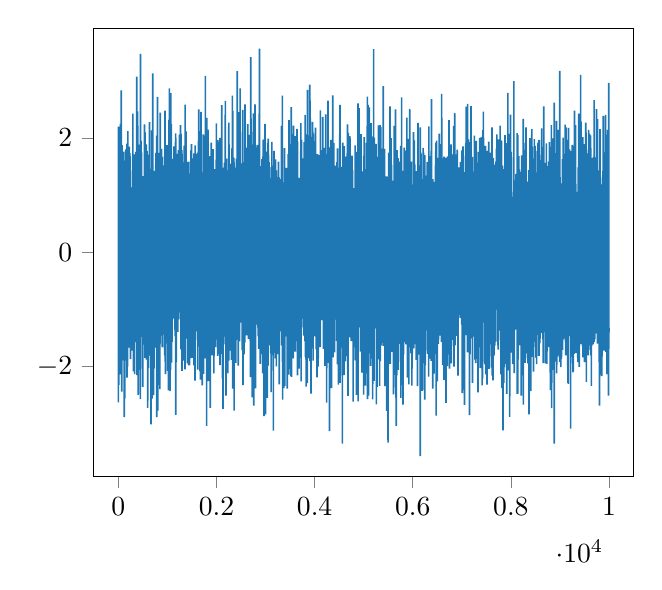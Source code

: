 % This file was created by matplotlib2tikz v0.6.17.
\begin{tikzpicture}

\definecolor{color0}{rgb}{0.122,0.467,0.706}

\begin{axis}[
xmin=-499.95, xmax=10498.95,
ymin=-3.93, ymax=3.921,
tick align=outside,
tick pos=left,
x grid style={white!69.02!black},
y grid style={white!69.02!black}
]
\addplot [semithick, color0, forget plot]
table {%
0 -2.633
1 -0.821
2 0.329
3 0.303
4 2.198
5 -1.041
6 0.226
7 -0.735
8 -2.325
9 0.62
10 1.073
11 -0.906
12 -0.586
13 0.497
14 -0.055
15 1.063
16 -0.031
17 -1.15
18 -0.503
19 -0.429
20 -0.591
21 0.817
22 0.055
23 -0.478
24 0.347
25 1.12
26 -1.383
27 0.268
28 0.925
29 0.725
30 -0.168
31 1.146
32 -1.216
33 -1.528
34 -0.103
35 -0.427
36 -2.139
37 -0.827
38 -0.867
39 -0.177
40 -0.794
41 -1.183
42 -0.822
43 2.247
44 0.189
45 0.359
46 -1.273
47 -0.619
48 2.23
49 0.342
50 0.905
51 -0.885
52 -0.628
53 -1.197
54 -0.194
55 -1.003
56 0.533
57 0.971
58 -0.274
59 2.832
60 1.544
61 -1.052
62 -0.061
63 0.359
64 0.296
65 -0.963
66 0.204
67 1.348
68 -0.185
69 -2.442
70 -1.07
71 0.159
72 -0.173
73 -0.282
74 0.158
75 1.873
76 0.513
77 1.186
78 -0.087
79 0.865
80 -1.129
81 0.774
82 -1.001
83 -0.46
84 1.489
85 -0.42
86 -1.881
87 0.331
88 0.615
89 -1.007
90 -0.47
91 1.514
92 0.562
93 -1.076
94 -0.342
95 -1.032
96 1.364
97 1.322
98 -0.319
99 1.647
100 0.008
101 -0.621
102 0.988
103 -1.136
104 -1.895
105 -0.073
106 0.018
107 0.516
108 1.759
109 -0.574
110 -0.461
111 0.287
112 -1.491
113 1.066
114 0.652
115 0.397
116 -0.342
117 0.096
118 0.083
119 -0.505
120 -1.129
121 -2.889
122 -0.447
123 0.294
124 0.723
125 0.223
126 0.164
127 -0.287
128 0.531
129 0.465
130 -0.416
131 -0.509
132 -2.562
133 0.031
134 -0.584
135 0.589
136 -0.899
137 0.361
138 -1.702
139 -0.749
140 0.896
141 0.302
142 -0.892
143 -1.899
144 0.471
145 -0.601
146 0.693
147 1.11
148 -0.872
149 0.171
150 1.602
151 0.457
152 1.265
153 -0.983
154 0.714
155 1.798
156 -0.44
157 -0.903
158 0.295
159 0.408
160 0.977
161 -0.358
162 -0.017
163 1.103
164 0.217
165 0.988
166 0.429
167 0.135
168 0.416
169 0.521
170 -0.633
171 -1.285
172 0.361
173 0.771
174 1.145
175 0.857
176 -2.199
177 1.9
178 0.427
179 0.861
180 1.287
181 -1.631
182 1.184
183 -0.253
184 -0.009
185 -0.509
186 -2.004
187 0.432
188 -0.188
189 0.673
190 -1.136
191 0.427
192 -1.005
193 2.117
194 1.08
195 -0.187
196 -0.703
197 -0.423
198 -0.686
199 -0.449
200 -0.642
201 -1.008
202 0.296
203 0.791
204 -0.213
205 0.339
206 0.086
207 0.583
208 0.152
209 0.438
210 1.117
211 -1.674
212 1.299
213 -0.285
214 -1.232
215 0.205
216 -1.086
217 0.284
218 0.161
219 -0.531
220 1.848
221 1.699
222 -0.114
223 -1.141
224 -1.544
225 0.613
226 0.291
227 -0.724
228 0.779
229 0.28
230 0.217
231 0.848
232 -0.075
233 -1.246
234 -0.14
235 1.735
236 0.523
237 -0.145
238 -0.114
239 -0.122
240 -1.501
241 -0.536
242 0.308
243 -0.451
244 1.679
245 -0.366
246 -1.873
247 0.517
248 -0.661
249 -1.228
250 0.631
251 1.107
252 0.591
253 0.88
254 -0.126
255 -0.709
256 -1.595
257 -1.371
258 -1.475
259 0.1
260 -0.751
261 0.427
262 0.131
263 -1.306
264 0.212
265 1.136
266 -0.652
267 -1.318
268 0.655
269 -1.36
270 -1.423
271 -0.866
272 -0.2
273 -0.088
274 0.702
275 -1.341
276 -1.195
277 1.039
278 -0.437
279 -1.226
280 -1.567
281 -0.635
282 -1.01
283 -0.583
284 0.816
285 -0.637
286 -0.573
287 -1.182
288 0.647
289 -1.727
290 -1.394
291 -0.455
292 0.774
293 1.428
294 -0.577
295 0.878
296 2.424
297 0.024
298 -1.436
299 0.074
300 -0.317
301 -0.519
302 -0.561
303 1.055
304 -0.121
305 -2.069
306 0.1
307 -2.089
308 0.635
309 0.81
310 0.655
311 0.424
312 0.364
313 0.2
314 -0.211
315 -1.318
316 0.208
317 0.372
318 -0.903
319 0.11
320 1.71
321 1.549
322 0.597
323 1.112
324 0.955
325 0.035
326 -1.292
327 -1.355
328 -0.975
329 0.101
330 -0.101
331 -2.135
332 -0.245
333 1.506
334 1.329
335 -0.154
336 -0.196
337 -0.377
338 -0.399
339 0.063
340 0.185
341 0.322
342 -0.344
343 1.674
344 -0.322
345 0.316
346 0.998
347 0.117
348 0.868
349 0.82
350 1.429
351 -0.338
352 0.337
353 0.61
354 1.755
355 1.028
356 0.977
357 -1.578
358 0.5
359 0.216
360 0.385
361 0.072
362 -0.235
363 -0.573
364 0.09
365 0.754
366 -0.051
367 1.301
368 -0.776
369 -0.293
370 -0.176
371 0.517
372 0.861
373 0.747
374 3.072
375 0.945
376 0.686
377 -0.185
378 -1.45
379 1.088
380 -2.155
381 0.062
382 -0.108
383 0.49
384 0.414
385 -0.409
386 -0.418
387 -1.09
388 1.398
389 0.289
390 0.237
391 -0.646
392 1.285
393 2.463
394 1.326
395 -0.984
396 1.988
397 0.934
398 -0.4
399 1.378
400 -0.443
401 1.061
402 -2.499
403 -0.285
404 0.907
405 -0.38
406 -0.414
407 -1.027
408 0.832
409 0.062
410 1.37
411 -0.494
412 0.174
413 -1.625
414 1.246
415 -1.894
416 -0.92
417 -0.041
418 0.328
419 0.979
420 -0.878
421 -0.2
422 -0.523
423 0.901
424 -0.861
425 -1.357
426 -0.421
427 -0.324
428 -0.964
429 1.684
430 -0.383
431 -2.06
432 1.037
433 1.856
434 -0.152
435 -0.279
436 -0.621
437 1.882
438 -1.002
439 0.088
440 1.035
441 -0.776
442 -1.086
443 0.02
444 -1.614
445 -0.359
446 0.171
447 -2.485
448 0.053
449 -2.573
450 -0.621
451 3.472
452 1.801
453 0.644
454 -0.629
455 -0.162
456 1.623
457 0.743
458 -0.599
459 0.247
460 -1.347
461 0.07
462 0.691
463 0.405
464 1.949
465 0.696
466 -0.878
467 -0.044
468 1.223
469 -0.237
470 0.102
471 1.745
472 0.173
473 -0.441
474 -0.928
475 0.006
476 -0.365
477 0.577
478 -0.193
479 -0.765
480 -1.297
481 -0.791
482 -1.333
483 0.258
484 -0.511
485 0.452
486 -0.347
487 0.907
488 0.758
489 0.763
490 -1.482
491 -1.422
492 -0.198
493 0.094
494 0.421
495 -1.584
496 0.935
497 -1.786
498 -2.359
499 -1.015
500 0.741
501 -0.29
502 -0.9
503 0.562
504 -0.338
505 0.205
506 0.89
507 -0.943
508 -0.02
509 -1.334
510 -0.373
511 -1.621
512 1.332
513 -0.424
514 0.092
515 -0.328
516 0.829
517 0.903
518 -0.604
519 -1.255
520 1.178
521 0.496
522 0.778
523 -0.41
524 1.214
525 0.406
526 0.64
527 -0.812
528 -1.504
529 -0.394
530 1.005
531 0.577
532 2.237
533 -1.139
534 -1.094
535 0.231
536 -0.169
537 -0.186
538 1.261
539 0.921
540 -1.851
541 2.095
542 0.534
543 -0.326
544 -0.16
545 0.361
546 -0.405
547 0.72
548 0.847
549 -0.794
550 1.196
551 -0.633
552 0.182
553 -0.3
554 -0.167
555 0.859
556 0.828
557 0.897
558 -0.785
559 0.937
560 0.936
561 1.41
562 -1.659
563 -0.9
564 -0.555
565 0.289
566 -0.44
567 -0.001
568 -0.289
569 -0.194
570 1.367
571 1.886
572 -0.236
573 -1.883
574 -0.401
575 -0.672
576 0.737
577 0.332
578 1.747
579 -0.43
580 0.412
581 -1.709
582 0.731
583 0.34
584 -1.199
585 1.77
586 1.054
587 0.379
588 0.376
589 1.062
590 0.21
591 -0.123
592 -0.143
593 -0.334
594 -0.928
595 0.748
596 -0.256
597 -2.728
598 0.533
599 -0.189
600 -0.321
601 -0.489
602 -0.047
603 -0.026
604 -0.843
605 -0.537
606 1.704
607 -1.507
608 0.346
609 -0.737
610 0.52
611 1.217
612 -0.242
613 -0.69
614 -0.967
615 -0.7
616 -2.031
617 1.219
618 -0.361
619 0.504
620 0.749
621 0.584
622 -0.726
623 0.632
624 -0.888
625 -0.512
626 -0.36
627 1.424
628 0.799
629 -0.7
630 0.574
631 -1.015
632 -0.984
633 1.268
634 -0.148
635 2.277
636 -0.059
637 -0.542
638 -0.307
639 0.498
640 -0.181
641 0.184
642 0.214
643 -1.321
644 0.227
645 1.056
646 0.682
647 -1.216
648 0.572
649 -1.811
650 0.172
651 -0.125
652 -0.507
653 0.239
654 1.212
655 -0.553
656 -0.669
657 1.339
658 -0.017
659 -1.262
660 0.847
661 0.212
662 -0.008
663 -0.889
664 0.046
665 -3.015
666 0.105
667 -1.075
668 -0.209
669 -0.117
670 0.912
671 0.509
672 0.781
673 0.868
674 -0.707
675 -1.578
676 1.46
677 0.767
678 1.409
679 2.13
680 1.85
681 0.545
682 -1.462
683 0.015
684 0.092
685 1.26
686 -2.565
687 -0.261
688 -0.346
689 0.627
690 0.385
691 0.39
692 0.591
693 -0.317
694 -0.22
695 0.607
696 -0.459
697 1.482
698 0.944
699 3.13
700 1.399
701 -1.569
702 2.143
703 -1.365
704 -0.862
705 -0.909
706 0.309
707 -0.334
708 -1.136
709 0.143
710 0.43
711 -0.361
712 1.367
713 0.438
714 -0.024
715 1.0
716 0.325
717 0.855
718 0.592
719 -2.506
720 -0.86
721 0.285
722 0.094
723 -0.467
724 -1.049
725 0.497
726 0.266
727 -2.034
728 1.424
729 -0.39
730 -1.333
731 -1.214
732 -0.047
733 1.204
734 0.614
735 -0.342
736 -1.349
737 0.407
738 -1.012
739 0.31
740 1.134
741 -0.944
742 -0.7
743 -1.384
744 -1.207
745 1.045
746 -0.099
747 0.232
748 -0.291
749 -0.183
750 0.093
751 -1.332
752 -0.582
753 -0.129
754 0.659
755 -0.224
756 0.176
757 1.175
758 -0.877
759 1.218
760 1.555
761 0.507
762 -1.671
763 -0.986
764 -0.494
765 0.541
766 0.602
767 1.739
768 -1.231
769 0.104
770 0.467
771 -0.017
772 0.409
773 1.201
774 1.045
775 -0.666
776 -0.934
777 -0.879
778 -0.593
779 0.487
780 -1.358
781 2.042
782 0.879
783 -2.891
784 0.467
785 1.872
786 0.451
787 1.238
788 0.35
789 -0.852
790 0.175
791 1.382
792 0.897
793 1.398
794 -1.385
795 0.875
796 -1.987
797 -0.576
798 2.719
799 -0.587
800 0.084
801 0.259
802 -2.182
803 0.44
804 -2.776
805 -0.612
806 -0.678
807 -0.325
808 0.562
809 0.904
810 -0.711
811 0.007
812 -1.724
813 -1.471
814 -1.161
815 0.051
816 -0.564
817 1.192
818 -1.463
819 -0.617
820 -0.847
821 1.578
822 0.144
823 -0.236
824 -1.724
825 1.652
826 -0.257
827 0.35
828 1.554
829 -2.325
830 -0.48
831 0.126
832 -0.702
833 1.739
834 1.653
835 -0.173
836 0.718
837 -0.781
838 0.357
839 -0.739
840 0.645
841 0.295
842 0.149
843 0.454
844 -0.241
845 -0.961
846 -2.399
847 -1.28
848 -0.249
849 -1.424
850 1.284
851 0.696
852 2.444
853 -0.023
854 1.484
855 0.441
856 -0.678
857 0.482
858 1.293
859 1.144
860 -1.352
861 1.226
862 0.748
863 -1.407
864 1.534
865 -0.132
866 -0.482
867 0.016
868 0.122
869 -0.029
870 0.323
871 -0.282
872 0.241
873 0.063
874 0.608
875 -0.632
876 -1.238
877 -0.131
878 0.334
879 0.588
880 1.808
881 -1.461
882 -0.175
883 0.307
884 -0.254
885 -0.257
886 -0.815
887 -0.219
888 -0.9
889 0.466
890 0.227
891 -0.794
892 -1.65
893 1.072
894 1.666
895 -0.036
896 0.267
897 1.503
898 -1.667
899 -0.363
900 -0.706
901 -1.364
902 0.164
903 0.755
904 -0.587
905 -0.565
906 1.091
907 0.297
908 0.273
909 1.051
910 -0.383
911 0.652
912 1.508
913 0.658
914 0.889
915 0.012
916 0.556
917 -1.446
918 -0.854
919 -0.644
920 -1.257
921 0.473
922 -1.06
923 0.28
924 1.521
925 -0.124
926 0.01
927 1.117
928 -0.608
929 -0.674
930 0.304
931 0.043
932 -0.292
933 0.354
934 0.377
935 -0.905
936 0.491
937 0.123
938 -0.872
939 0.617
940 -1.268
941 0.029
942 1.705
943 1.35
944 0.462
945 1.668
946 -1.809
947 -0.35
948 -1.466
949 0.489
950 0.729
951 2.479
952 -0.573
953 -1.911
954 1.075
955 -1.104
956 0.628
957 0.675
958 0.116
959 -0.018
960 0.572
961 -2.137
962 -1.313
963 -0.177
964 1.824
965 -0.775
966 0.005
967 -0.245
968 0.41
969 -0.564
970 0.497
971 0.148
972 0.891
973 0.417
974 -0.72
975 1.159
976 -0.576
977 1.598
978 -0.423
979 0.164
980 0.173
981 1.018
982 0.937
983 1.508
984 -1.598
985 -1.039
986 -1.597
987 -0.211
988 0.573
989 0.84
990 0.558
991 1.875
992 -1.462
993 0.281
994 -0.559
995 0.034
996 0.689
997 0.967
998 0.662
999 -0.221
1000 -0.066
1001 -0.292
1002 0.519
1003 -1.045
1004 0.533
1005 -2.079
1006 0.414
1007 0.24
1008 -1.14
1009 1.32
1010 0.603
1011 -0.519
1012 1.516
1013 0.465
1014 -0.716
1015 -0.069
1016 0.749
1017 -1.634
1018 -0.181
1019 -2.422
1020 0.537
1021 -0.857
1022 -0.317
1023 -1.704
1024 0.827
1025 -2.364
1026 -0.111
1027 0.405
1028 0.072
1029 -0.833
1030 2.315
1031 0.048
1032 1.625
1033 -0.133
1034 -0.185
1035 0.935
1036 1.481
1037 -1.476
1038 -0.639
1039 2.868
1040 -0.005
1041 0.718
1042 -0.365
1043 0.429
1044 0.207
1045 -0.484
1046 -1.263
1047 -1.249
1048 -0.257
1049 0.223
1050 -0.849
1051 1.122
1052 -0.297
1053 1.811
1054 0.406
1055 -2.435
1056 -0.33
1057 -1.455
1058 1.249
1059 0.668
1060 -0.172
1061 -1.666
1062 1.502
1063 0.136
1064 -0.938
1065 -2.06
1066 -0.701
1067 0.944
1068 2.786
1069 -1.495
1070 -0.904
1071 -0.453
1072 -1.107
1073 0.103
1074 0.799
1075 1.086
1076 0.985
1077 0.885
1078 -0.728
1079 2.243
1080 0.146
1081 0.822
1082 -0.048
1083 -1.934
1084 0.283
1085 0.42
1086 1.612
1087 1.051
1088 -1.133
1089 1.195
1090 -0.186
1091 0.231
1092 0.772
1093 -0.034
1094 -1.571
1095 -0.638
1096 1.004
1097 0.183
1098 0.397
1099 0.456
1100 1.491
1101 0.138
1102 -0.401
1103 1.18
1104 -1.161
1105 -1.011
1106 0.192
1107 -0.086
1108 -0.725
1109 0.168
1110 -0.149
1111 -0.987
1112 -0.634
1113 1.634
1114 0.17
1115 0.76
1116 0.642
1117 -0.495
1118 0.287
1119 -0.623
1120 0.859
1121 0.419
1122 -0.252
1123 0.746
1124 -0.918
1125 -0.746
1126 -0.646
1127 -0.053
1128 -0.782
1129 0.634
1130 0.103
1131 -0.591
1132 -0.144
1133 -0.144
1134 1.695
1135 1.854
1136 0.706
1137 0.317
1138 0.156
1139 1.044
1140 1.839
1141 -0.523
1142 1.764
1143 1.093
1144 -0.001
1145 -1.178
1146 -0.077
1147 -0.787
1148 0.77
1149 1.636
1150 1.392
1151 0.144
1152 -1.356
1153 0.77
1154 -0.131
1155 0.477
1156 -0.465
1157 -0.451
1158 -0.493
1159 -0.423
1160 -1.472
1161 -1.059
1162 0.016
1163 -0.186
1164 0.645
1165 0.551
1166 2.078
1167 0.784
1168 0.216
1169 1.998
1170 -0.248
1171 -2.852
1172 0.333
1173 -0.64
1174 -0.171
1175 -0.125
1176 0.767
1177 -0.325
1178 -0.191
1179 -1.927
1180 -0.708
1181 -0.832
1182 0.268
1183 -0.217
1184 -0.419
1185 -0.943
1186 1.719
1187 0.219
1188 -0.328
1189 0.309
1190 -0.896
1191 0.931
1192 -0.844
1193 -1.03
1194 -0.606
1195 -0.528
1196 0.192
1197 1.526
1198 -0.246
1199 0.296
1200 -0.639
1201 0.2
1202 -0.475
1203 0.36
1204 -0.248
1205 0.439
1206 0.924
1207 1.322
1208 1.422
1209 0.154
1210 -0.47
1211 -0.334
1212 0.673
1213 -1.396
1214 0.874
1215 -0.406
1216 -0.887
1217 0.845
1218 0.326
1219 0.897
1220 0.308
1221 -0.186
1222 1.149
1223 -0.338
1224 -0.641
1225 0.356
1226 -0.841
1227 1.786
1228 1.234
1229 -1.179
1230 -0.21
1231 0.79
1232 0.39
1233 -0.663
1234 0.096
1235 -0.621
1236 0.245
1237 0.728
1238 1.274
1239 0.907
1240 -0.907
1241 0.283
1242 -0.777
1243 1.72
1244 0.401
1245 2.059
1246 0.403
1247 -0.975
1248 -0.738
1249 -0.42
1250 -0.141
1251 -0.266
1252 0.103
1253 0.754
1254 0.422
1255 0.224
1256 -0.445
1257 0.668
1258 -0.119
1259 -0.056
1260 0.718
1261 0.239
1262 0.437
1263 0.146
1264 0.031
1265 2.222
1266 -1.053
1267 0.224
1268 0.349
1269 0.006
1270 0.669
1271 -0.125
1272 -0.357
1273 0.439
1274 0.033
1275 -0.403
1276 -1.704
1277 2.069
1278 -0.469
1279 -0.562
1280 -0.104
1281 0.267
1282 -1.436
1283 -0.835
1284 -0.274
1285 -0.621
1286 0.537
1287 0.466
1288 -0.324
1289 -1.022
1290 -0.34
1291 -0.602
1292 0.879
1293 -0.929
1294 1.79
1295 0.002
1296 -2.078
1297 1.034
1298 0.399
1299 -0.401
1300 1.719
1301 -0.57
1302 -1.309
1303 0.698
1304 0.517
1305 -0.194
1306 1.388
1307 -0.76
1308 -1.593
1309 0.166
1310 -1.175
1311 0.083
1312 -0.338
1313 -0.565
1314 -0.605
1315 0.927
1316 -0.436
1317 -0.861
1318 -0.623
1319 -0.078
1320 -0.788
1321 1.234
1322 -0.183
1323 0.648
1324 0.645
1325 1.571
1326 0.722
1327 1.415
1328 0.964
1329 -0.595
1330 -1.901
1331 1.475
1332 1.524
1333 1.445
1334 -1.401
1335 0.482
1336 0.159
1337 0.143
1338 -0.011
1339 -0.566
1340 -0.284
1341 1.867
1342 -0.192
1343 -1.233
1344 0.054
1345 0.181
1346 1.064
1347 -0.632
1348 0.257
1349 1.038
1350 0.308
1351 1.621
1352 1.589
1353 1.592
1354 1.345
1355 -0.132
1356 -0.416
1357 0.478
1358 -0.396
1359 -2.055
1360 2.585
1361 -1.719
1362 0.464
1363 -0.078
1364 -0.702
1365 0.268
1366 0.635
1367 1.064
1368 0.036
1369 -0.767
1370 0.188
1371 -0.494
1372 -0.834
1373 1.958
1374 -1.217
1375 -0.43
1376 0.071
1377 -0.993
1378 2.114
1379 -0.102
1380 -0.16
1381 0.891
1382 0.057
1383 -0.233
1384 -0.924
1385 1.072
1386 -0.66
1387 0.258
1388 -0.929
1389 1.446
1390 0.12
1391 0.554
1392 0.507
1393 -0.352
1394 1.579
1395 -1.515
1396 0.066
1397 -0.734
1398 -0.663
1399 -0.749
1400 -0.95
1401 0.635
1402 -0.312
1403 -1.18
1404 -0.866
1405 -0.783
1406 0.25
1407 0.775
1408 -0.231
1409 -0.856
1410 -1.949
1411 0.416
1412 0.49
1413 0.17
1414 -0.249
1415 -0.797
1416 0.838
1417 1.431
1418 0.752
1419 -0.173
1420 0.006
1421 0.955
1422 -0.828
1423 1.49
1424 0.932
1425 0.735
1426 0.261
1427 -1.889
1428 1.266
1429 0.066
1430 -0.765
1431 0.854
1432 0.474
1433 -1.984
1434 -1.011
1435 1.587
1436 0.015
1437 0.478
1438 1.351
1439 -0.631
1440 0.8
1441 -0.987
1442 0.626
1443 -0.923
1444 -0.495
1445 -0.384
1446 -0.068
1447 -0.499
1448 -0.133
1449 1.298
1450 -1.98
1451 1.001
1452 0.052
1453 -1.108
1454 1.113
1455 -0.098
1456 0.412
1457 0.571
1458 -0.118
1459 -1.083
1460 0.224
1461 1.376
1462 -0.508
1463 -0.984
1464 -0.038
1465 -1.028
1466 -0.345
1467 1.249
1468 -0.464
1469 0.031
1470 -0.601
1471 0.261
1472 0.21
1473 -0.576
1474 -1.206
1475 -1.857
1476 -0.602
1477 0.389
1478 -1.83
1479 1.78
1480 -0.234
1481 0.471
1482 1.313
1483 -0.172
1484 0.125
1485 0.494
1486 -1.04
1487 -0.316
1488 -0.632
1489 0.13
1490 0.567
1491 1.891
1492 0.375
1493 -0.348
1494 -0.671
1495 0.038
1496 -0.37
1497 0.063
1498 -0.912
1499 -1.146
1500 -1.853
1501 -0.63
1502 0.576
1503 0.375
1504 0.245
1505 0.59
1506 0.14
1507 -0.593
1508 -0.575
1509 -0.376
1510 0.593
1511 -0.321
1512 0.554
1513 0.562
1514 0.597
1515 -0.433
1516 -1.099
1517 1.641
1518 0.974
1519 -0.701
1520 0.985
1521 -0.146
1522 0.605
1523 -1.429
1524 1.244
1525 -0.543
1526 -0.877
1527 1.503
1528 0.532
1529 0.31
1530 -1.319
1531 -0.673
1532 0.862
1533 0.018
1534 1.348
1535 -1.005
1536 -1.068
1537 1.642
1538 -0.116
1539 -1.985
1540 -0.468
1541 1.729
1542 -0.001
1543 0.02
1544 -0.593
1545 0.521
1546 -1.077
1547 1.182
1548 0.018
1549 0.328
1550 1.202
1551 1.494
1552 -0.363
1553 0.226
1554 -0.483
1555 0.721
1556 -0.854
1557 -0.089
1558 0.725
1559 -0.032
1560 -1.34
1561 -0.155
1562 1.188
1563 -2.251
1564 -0.382
1565 1.868
1566 1.212
1567 0.21
1568 0.364
1569 -0.235
1570 0.502
1571 0.868
1572 0.922
1573 -1.042
1574 -0.771
1575 -1.005
1576 -0.604
1577 1.014
1578 -0.739
1579 -1.361
1580 0.697
1581 -1.389
1582 1.005
1583 -0.272
1584 -0.791
1585 1.465
1586 -0.347
1587 -0.602
1588 0.6
1589 -0.546
1590 1.44
1591 1.285
1592 -0.697
1593 -0.116
1594 -0.075
1595 1.722
1596 -0.954
1597 -0.853
1598 -0.675
1599 -0.799
1600 1.42
1601 0.259
1602 0.463
1603 -0.656
1604 0.702
1605 -0.426
1606 -0.342
1607 -0.451
1608 1.175
1609 -1.34
1610 0.219
1611 0.395
1612 -1.535
1613 -0.208
1614 0.071
1615 0.288
1616 0.514
1617 -1.208
1618 1.723
1619 -2.056
1620 -0.826
1621 0.195
1622 -0.435
1623 1.743
1624 0.593
1625 0.129
1626 0.08
1627 0.43
1628 -1.654
1629 0.113
1630 -1.57
1631 1.939
1632 0.591
1633 0.162
1634 1.106
1635 -0.905
1636 -0.719
1637 0.398
1638 0.939
1639 2.501
1640 0.873
1641 -0.118
1642 -0.444
1643 0.39
1644 1.068
1645 1.421
1646 -1.379
1647 -1.631
1648 1.504
1649 0.468
1650 1.813
1651 -1.035
1652 -0.906
1653 0.724
1654 -1.442
1655 2.12
1656 0.57
1657 0.674
1658 0.694
1659 1.613
1660 2.064
1661 -1.689
1662 0.604
1663 -2.084
1664 1.983
1665 -1.429
1666 1.042
1667 -0.324
1668 -0.718
1669 -0.509
1670 -0.16
1671 -2.234
1672 -0.459
1673 1.179
1674 -0.632
1675 -0.482
1676 0.529
1677 -1.831
1678 -1.15
1679 0.317
1680 -0.235
1681 -0.957
1682 -0.652
1683 -0.467
1684 -0.842
1685 2.457
1686 1.222
1687 -0.503
1688 -1.126
1689 0.469
1690 1.081
1691 0.051
1692 1.387
1693 0.469
1694 0.212
1695 -0.24
1696 0.04
1697 0.847
1698 -0.207
1699 0.276
1700 -0.121
1701 0.575
1702 1.138
1703 -1.047
1704 0.416
1705 -2.062
1706 -0.452
1707 1.397
1708 0.318
1709 -2.335
1710 -0.348
1711 -0.459
1712 -1.246
1713 1.364
1714 -0.787
1715 1.326
1716 -1.453
1717 -0.156
1718 0.374
1719 -0.612
1720 1.138
1721 -1.102
1722 0.078
1723 -0.326
1724 1.094
1725 0.845
1726 1.25
1727 0.665
1728 -1.578
1729 -0.837
1730 -1.564
1731 2.064
1732 0.985
1733 -0.29
1734 -0.392
1735 -1.962
1736 -1.389
1737 2.037
1738 -2.132
1739 0.646
1740 -1.486
1741 1.605
1742 0.563
1743 1.218
1744 -1.096
1745 -0.249
1746 -0.987
1747 0.836
1748 1.554
1749 0.316
1750 -1.273
1751 -0.135
1752 1.201
1753 -0.559
1754 -0.022
1755 -0.689
1756 0.397
1757 0.98
1758 -0.473
1759 -1.862
1760 -0.355
1761 -0.423
1762 0.13
1763 -0.317
1764 -0.607
1765 -1.276
1766 0.222
1767 0.527
1768 0.123
1769 -1.03
1770 -1.038
1771 -0.186
1772 -0.958
1773 3.087
1774 -0.209
1775 -0.604
1776 0.592
1777 0.683
1778 0.761
1779 -0.275
1780 -0.5
1781 0.683
1782 -1.703
1783 0.831
1784 -0.545
1785 -0.138
1786 0.702
1787 0.665
1788 -0.093
1789 -0.365
1790 1.308
1791 1.03
1792 0.303
1793 0.528
1794 1.038
1795 0.485
1796 0.766
1797 1.322
1798 -0.458
1799 -3.041
1800 2.351
1801 0.175
1802 -1.33
1803 0.56
1804 -0.739
1805 -0.058
1806 -1.13
1807 -0.692
1808 -0.217
1809 1.497
1810 0.442
1811 1.126
1812 -1.858
1813 0.011
1814 1.336
1815 0.978
1816 -0.899
1817 0.146
1818 -1.711
1819 -0.044
1820 1.357
1821 0.464
1822 1.162
1823 -1.016
1824 -1.02
1825 0.681
1826 0.587
1827 -0.722
1828 0.525
1829 2.144
1830 0.214
1831 0.524
1832 0.561
1833 -0.351
1834 0.689
1835 0.776
1836 -1.055
1837 -2.259
1838 0.621
1839 0.402
1840 0.605
1841 1.3
1842 1.127
1843 0.121
1844 -0.839
1845 1.426
1846 -0.977
1847 0.643
1848 -1.19
1849 0.798
1850 0.263
1851 -0.156
1852 -1.287
1853 -0.092
1854 -0.202
1855 -0.386
1856 0.9
1857 1.398
1858 -1.953
1859 1.679
1860 1.149
1861 0.142
1862 -0.453
1863 -1.698
1864 0.578
1865 1.586
1866 0.219
1867 -1.1
1868 -0.396
1869 0.438
1870 -0.708
1871 -2.726
1872 -0.582
1873 -0.097
1874 0.301
1875 -0.203
1876 0.539
1877 0.245
1878 -1.527
1879 0.968
1880 -0.061
1881 -0.433
1882 0.339
1883 -0.205
1884 -1.26
1885 0.927
1886 0.483
1887 1.522
1888 0.295
1889 0.336
1890 -0.05
1891 1.482
1892 -1.192
1893 1.005
1894 1.918
1895 -0.712
1896 -0.254
1897 -0.848
1898 1.563
1899 -1.457
1900 -0.088
1901 -0.416
1902 0.847
1903 1.73
1904 0.071
1905 -0.121
1906 -1.105
1907 -0.658
1908 -1.032
1909 -0.076
1910 -0.952
1911 0.852
1912 1.708
1913 0.032
1914 -1.807
1915 0.291
1916 -1.321
1917 0.523
1918 -1.514
1919 1.001
1920 0.015
1921 0.147
1922 -0.063
1923 -0.897
1924 -0.165
1925 0.613
1926 0.613
1927 -0.602
1928 -0.484
1929 1.804
1930 -0.944
1931 -0.02
1932 0.654
1933 1.625
1934 -0.174
1935 -1.633
1936 -0.376
1937 0.97
1938 -1.416
1939 0.632
1940 -0.741
1941 0.855
1942 -0.366
1943 -0.301
1944 -0.585
1945 -0.276
1946 0.6
1947 -2.123
1948 -1.159
1949 -0.204
1950 -0.354
1951 0.765
1952 -0.543
1953 -0.117
1954 0.071
1955 -0.671
1956 0.096
1957 -0.62
1958 -0.263
1959 0.161
1960 0.84
1961 0.656
1962 -1.331
1963 0.885
1964 0.288
1965 0.311
1966 0.594
1967 1.455
1968 0.515
1969 0.741
1970 -1.531
1971 -0.042
1972 1.415
1973 -1.424
1974 -0.734
1975 -0.212
1976 -1.126
1977 -0.249
1978 0.7
1979 0.777
1980 -0.449
1981 -1.665
1982 0.533
1983 1.095
1984 0.108
1985 0.559
1986 -0.584
1987 0.18
1988 -0.205
1989 0.2
1990 0.331
1991 0.963
1992 0.523
1993 -0.836
1994 -0.485
1995 0.618
1996 1.615
1997 -0.0
1998 2.255
1999 -0.784
2000 0.359
2001 -0.89
2002 -0.194
2003 -1.534
2004 -0.953
2005 -1.452
2006 0.696
2007 0.464
2008 0.916
2009 -0.328
2010 0.254
2011 -0.427
2012 0.417
2013 -0.064
2014 -0.22
2015 -0.203
2016 1.314
2017 0.469
2018 0.278
2019 -0.863
2020 0.888
2021 -0.048
2022 -0.121
2023 -1.244
2024 -1.601
2025 -1.818
2026 1.583
2027 -0.954
2028 1.961
2029 -0.324
2030 0.575
2031 1.815
2032 -0.066
2033 0.621
2034 0.151
2035 1.066
2036 -0.964
2037 -0.19
2038 -0.667
2039 -0.937
2040 -0.218
2041 0.693
2042 0.837
2043 -0.558
2044 -0.464
2045 0.146
2046 -0.276
2047 0.625
2048 1.499
2049 -0.724
2050 -1.39
2051 -1.184
2052 -1.781
2053 0.653
2054 0.109
2055 -1.192
2056 1.93
2057 0.783
2058 1.108
2059 -0.155
2060 -0.127
2061 -1.571
2062 -0.827
2063 0.543
2064 -1.275
2065 0.283
2066 0.312
2067 -0.997
2068 0.187
2069 0.409
2070 0.687
2071 -1.979
2072 1.999
2073 0.032
2074 -0.914
2075 0.936
2076 -0.122
2077 -0.746
2078 -0.278
2079 1.045
2080 1.101
2081 0.088
2082 -0.424
2083 0.321
2084 -0.341
2085 -0.825
2086 -0.573
2087 0.508
2088 0.875
2089 -0.078
2090 1.359
2091 0.629
2092 0.311
2093 1.071
2094 -0.958
2095 -0.197
2096 -0.062
2097 0.892
2098 -0.7
2099 -1.319
2100 1.587
2101 -1.72
2102 -0.676
2103 -1.787
2104 0.49
2105 -1.259
2106 2.576
2107 -0.53
2108 0.762
2109 -1.59
2110 -0.856
2111 0.946
2112 -1.135
2113 0.803
2114 -0.002
2115 -1.125
2116 -0.812
2117 -0.104
2118 -0.028
2119 -0.249
2120 0.983
2121 -0.78
2122 -1.137
2123 -2.213
2124 0.46
2125 1.02
2126 -0.239
2127 0.754
2128 -0.432
2129 -0.647
2130 -0.617
2131 -0.144
2132 0.57
2133 -0.564
2134 -2.746
2135 -1.514
2136 1.479
2137 1.318
2138 -0.932
2139 -0.076
2140 0.568
2141 0.784
2142 -0.097
2143 -0.208
2144 -0.224
2145 -0.671
2146 0.373
2147 -0.427
2148 -1.615
2149 0.683
2150 -0.606
2151 -0.45
2152 0.333
2153 0.097
2154 -0.178
2155 -1.077
2156 0.066
2157 0.16
2158 0.574
2159 -0.376
2160 0.535
2161 1.567
2162 -0.275
2163 1.388
2164 -0.625
2165 -0.141
2166 -0.079
2167 -0.074
2168 -0.191
2169 -0.198
2170 0.381
2171 -1.434
2172 0.381
2173 0.653
2174 -1.479
2175 2.402
2176 0.443
2177 2.099
2178 -0.745
2179 -0.481
2180 0.93
2181 2.65
2182 -0.62
2183 -0.673
2184 -0.112
2185 0.108
2186 1.626
2187 -0.3
2188 0.706
2189 -1.208
2190 0.989
2191 0.385
2192 -0.812
2193 -2.513
2194 0.406
2195 -0.703
2196 1.14
2197 -1.144
2198 0.327
2199 1.144
2200 0.262
2201 0.631
2202 0.119
2203 0.895
2204 -0.275
2205 -0.304
2206 1.639
2207 -0.197
2208 -0.39
2209 -1.245
2210 -1.774
2211 0.384
2212 1.235
2213 -0.651
2214 0.66
2215 1.361
2216 0.179
2217 0.994
2218 1.095
2219 0.357
2220 0.056
2221 -0.994
2222 -0.225
2223 -0.771
2224 -1.369
2225 -0.733
2226 -1.473
2227 1.433
2228 -0.988
2229 -2.121
2230 -1.944
2231 -0.173
2232 -1.817
2233 0.058
2234 1.002
2235 -1.573
2236 0.588
2237 -0.371
2238 0.23
2239 0.488
2240 0.777
2241 -0.362
2242 -0.147
2243 0.955
2244 0.941
2245 0.644
2246 1.358
2247 -0.625
2248 -1.133
2249 -1.902
2250 2.199
2251 2.121
2252 2.268
2253 0.296
2254 0.533
2255 1.889
2256 1.008
2257 0.8
2258 -1.019
2259 0.917
2260 1.404
2261 -0.975
2262 0.276
2263 -0.558
2264 -1.544
2265 -0.427
2266 0.696
2267 0.665
2268 -0.946
2269 -0.951
2270 0.991
2271 -0.162
2272 1.545
2273 -1.725
2274 0.431
2275 1.549
2276 -0.395
2277 0.041
2278 0.5
2279 -1.627
2280 -0.189
2281 -0.604
2282 -0.534
2283 0.105
2284 0.777
2285 -0.459
2286 -0.378
2287 -0.114
2288 0.826
2289 -0.116
2290 1.024
2291 0.286
2292 -0.92
2293 0.068
2294 -0.809
2295 -0.518
2296 0.219
2297 1.166
2298 0.002
2299 -0.264
2300 0.25
2301 -0.538
2302 -1.13
2303 0.097
2304 -1.887
2305 0.359
2306 0.446
2307 0.399
2308 -0.169
2309 0.612
2310 -0.92
2311 -0.571
2312 0.43
2313 -0.566
2314 -0.789
2315 -1.355
2316 -0.623
2317 1.817
2318 0.142
2319 -0.08
2320 -1.19
2321 -0.605
2322 0.064
2323 0.845
2324 2.741
2325 0.135
2326 0.315
2327 -1.736
2328 0.628
2329 1.452
2330 -2.391
2331 0.645
2332 1.761
2333 2.471
2334 0.454
2335 -1.415
2336 -1.748
2337 -1.339
2338 0.523
2339 -1.226
2340 -0.632
2341 0.735
2342 0.345
2343 0.521
2344 0.002
2345 -0.429
2346 0.013
2347 0.059
2348 -0.693
2349 -1.464
2350 -0.272
2351 -1.094
2352 1.657
2353 -0.539
2354 -2.146
2355 0.214
2356 0.419
2357 -0.547
2358 0.215
2359 -2.777
2360 1.572
2361 -0.157
2362 0.859
2363 -0.355
2364 0.636
2365 -1.319
2366 0.371
2367 0.792
2368 0.62
2369 -0.425
2370 0.168
2371 1.123
2372 0.591
2373 -1.289
2374 -0.321
2375 1.37
2376 1.472
2377 0.967
2378 0.305
2379 0.904
2380 0.695
2381 -1.2
2382 -1.712
2383 -1.914
2384 -0.387
2385 0.137
2386 0.676
2387 0.37
2388 -1.19
2389 0.856
2390 0.792
2391 -0.633
2392 -0.916
2393 1.107
2394 -1.939
2395 0.198
2396 0.14
2397 -1.543
2398 0.54
2399 1.237
2400 -0.078
2401 -0.843
2402 -0.698
2403 -1.133
2404 0.022
2405 -0.149
2406 -1.533
2407 1.638
2408 -1.308
2409 -0.228
2410 -0.491
2411 -0.464
2412 -0.793
2413 -1.27
2414 1.292
2415 0.174
2416 -0.284
2417 1.305
2418 -1.136
2419 1.068
2420 0.429
2421 -0.729
2422 0.518
2423 0.196
2424 3.17
2425 -0.282
2426 0.597
2427 0.481
2428 -1.447
2429 0.213
2430 0.147
2431 -0.407
2432 0.268
2433 -0.086
2434 1.096
2435 2.162
2436 0.706
2437 1.083
2438 0.691
2439 1.49
2440 -1.306
2441 1.138
2442 -1.986
2443 2.45
2444 -0.525
2445 1.662
2446 0.217
2447 0.163
2448 -1.042
2449 0.088
2450 1.21
2451 -0.761
2452 0.277
2453 -0.212
2454 0.496
2455 -0.499
2456 -0.507
2457 -0.069
2458 1.147
2459 -0.052
2460 0.285
2461 -0.384
2462 -0.64
2463 1.459
2464 -0.015
2465 2.124
2466 -0.13
2467 1.213
2468 -0.87
2469 -0.911
2470 -0.293
2471 -0.094
2472 -1.565
2473 0.815
2474 0.091
2475 -0.482
2476 1.415
2477 -0.252
2478 2.055
2479 0.219
2480 0.107
2481 -0.301
2482 2.867
2483 0.545
2484 -0.041
2485 0.405
2486 1.823
2487 -0.848
2488 0.857
2489 0.905
2490 0.061
2491 0.102
2492 0.423
2493 0.414
2494 1.177
2495 1.218
2496 0.936
2497 0.236
2498 0.026
2499 -1.233
2500 0.964
2501 0.54
2502 0.2
2503 -0.131
2504 -0.326
2505 -0.798
2506 0.403
2507 -0.905
2508 -0.502
2509 0.863
2510 -0.092
2511 -0.919
2512 0.655
2513 -0.118
2514 -0.314
2515 0.756
2516 -0.459
2517 -0.195
2518 0.942
2519 -0.828
2520 -0.427
2521 -0.373
2522 1.554
2523 -1.045
2524 0.392
2525 -1.716
2526 -0.499
2527 -0.938
2528 0.388
2529 0.49
2530 -0.82
2531 0.703
2532 -0.129
2533 -0.382
2534 -1.124
2535 0.269
2536 2.49
2537 -1.654
2538 0.405
2539 1.576
2540 -2.331
2541 -0.459
2542 -0.023
2543 -0.412
2544 -0.184
2545 -1.238
2546 -1.22
2547 0.069
2548 0.745
2549 0.282
2550 -0.598
2551 -0.31
2552 -0.231
2553 0.573
2554 -1.025
2555 -0.492
2556 0.463
2557 -0.959
2558 -0.405
2559 -1.566
2560 -0.627
2561 -1.792
2562 -0.699
2563 0.395
2564 -0.814
2565 -1.19
2566 1.154
2567 -0.548
2568 0.097
2569 -1.454
2570 0.648
2571 -0.66
2572 -0.98
2573 0.512
2574 -0.393
2575 -0.473
2576 0.098
2577 -1.583
2578 0.499
2579 -0.017
2580 2.586
2581 0.691
2582 -0.326
2583 -0.147
2584 0.945
2585 0.746
2586 0.182
2587 -0.376
2588 -0.071
2589 -0.439
2590 -0.666
2591 -0.431
2592 1.327
2593 -1.18
2594 -1.011
2595 1.693
2596 0.418
2597 -0.015
2598 0.39
2599 0.745
2600 0.908
2601 0.473
2602 0.678
2603 0.556
2604 -0.225
2605 0.016
2606 1.501
2607 -1.349
2608 -0.803
2609 0.197
2610 1.034
2611 1.101
2612 -1.458
2613 -0.843
2614 -0.584
2615 0.602
2616 0.029
2617 -0.398
2618 1.784
2619 -0.3
2620 -0.276
2621 0.22
2622 0.704
2623 1.828
2624 0.139
2625 1.322
2626 -0.418
2627 0.287
2628 -0.137
2629 0.723
2630 0.21
2631 -0.007
2632 0.84
2633 -1.242
2634 0.248
2635 -0.243
2636 -0.622
2637 0.82
2638 2.24
2639 0.849
2640 1.927
2641 -0.301
2642 1.151
2643 -0.794
2644 -0.098
2645 0.775
2646 0.247
2647 0.698
2648 -0.831
2649 -0.649
2650 1.079
2651 -1.15
2652 -1.293
2653 -1.518
2654 1.75
2655 -1.015
2656 1.351
2657 1.12
2658 -0.738
2659 -0.532
2660 0.066
2661 0.394
2662 -0.527
2663 -0.369
2664 0.348
2665 2.055
2666 0.303
2667 0.104
2668 -0.459
2669 -0.692
2670 -0.409
2671 0.701
2672 -0.51
2673 -0.52
2674 0.608
2675 1.147
2676 0.395
2677 1.611
2678 0.72
2679 -0.676
2680 -1.284
2681 0.974
2682 0.497
2683 1.624
2684 -1.042
2685 -0.388
2686 -0.365
2687 -1.551
2688 -0.436
2689 -0.828
2690 -2.191
2691 -0.993
2692 -0.498
2693 0.861
2694 1.933
2695 0.223
2696 -1.877
2697 1.519
2698 3.413
2699 -0.975
2700 1.393
2701 1.22
2702 -1.166
2703 -0.289
2704 -1.199
2705 2.34
2706 -0.582
2707 -0.7
2708 0.6
2709 0.806
2710 -0.947
2711 -1.205
2712 -0.154
2713 -0.287
2714 0.471
2715 0.233
2716 1.882
2717 -1.647
2718 0.407
2719 -0.6
2720 -0.642
2721 0.272
2722 -0.09
2723 -1.628
2724 0.554
2725 -0.369
2726 -0.049
2727 0.74
2728 0.284
2729 -0.417
2730 -2.542
2731 0.093
2732 1.236
2733 -0.772
2734 -0.424
2735 -2.115
2736 -0.092
2737 0.62
2738 0.082
2739 0.436
2740 0.161
2741 -0.512
2742 -0.94
2743 0.645
2744 -0.359
2745 0.378
2746 -0.689
2747 0.549
2748 2.108
2749 0.489
2750 0.951
2751 0.37
2752 2.429
2753 -0.495
2754 0.251
2755 1.188
2756 0.308
2757 1.242
2758 -0.52
2759 -2.69
2760 -1.395
2761 -0.009
2762 -1.862
2763 0.974
2764 0.066
2765 -0.169
2766 1.836
2767 -0.049
2768 -1.698
2769 1.072
2770 -1.104
2771 0.108
2772 0.863
2773 -0.056
2774 0.889
2775 0.252
2776 -1.141
2777 0.503
2778 0.454
2779 -0.82
2780 -0.758
2781 -0.811
2782 -0.315
2783 2.587
2784 0.213
2785 0.303
2786 0.417
2787 -0.157
2788 0.485
2789 0.308
2790 1.835
2791 -1.003
2792 -0.315
2793 -0.822
2794 -1.234
2795 1.21
2796 1.72
2797 -2.384
2798 -0.21
2799 1.721
2800 -0.249
2801 -0.466
2802 0.357
2803 -0.196
2804 1.409
2805 0.46
2806 -0.15
2807 -0.585
2808 -0.027
2809 1.338
2810 -0.528
2811 1.475
2812 1.248
2813 -1.12
2814 0.223
2815 -0.176
2816 -0.307
2817 -0.313
2818 0.706
2819 -0.715
2820 0.354
2821 0.102
2822 1.262
2823 -0.829
2824 1.399
2825 0.533
2826 -0.862
2827 0.759
2828 -0.121
2829 1.88
2830 -0.85
2831 -1.269
2832 0.496
2833 1.543
2834 0.394
2835 0.637
2836 -0.249
2837 0.494
2838 -0.651
2839 -0.417
2840 -0.723
2841 1.542
2842 -0.185
2843 0.933
2844 0.309
2845 1.39
2846 -1.323
2847 1.464
2848 -0.208
2849 0.039
2850 -1.473
2851 -0.041
2852 1.082
2853 0.404
2854 -0.929
2855 -0.969
2856 0.67
2857 -1.039
2858 -0.55
2859 -1.146
2860 1.497
2861 0.287
2862 -1.696
2863 0.535
2864 -0.864
2865 -0.245
2866 -0.422
2867 -0.049
2868 -0.222
2869 -0.499
2870 2.425
2871 -0.307
2872 1.036
2873 0.128
2874 0.407
2875 0.164
2876 1.887
2877 3.564
2878 2.456
2879 0.186
2880 1.388
2881 -1.526
2882 -0.988
2883 0.473
2884 -0.396
2885 0.029
2886 0.04
2887 0.332
2888 1.506
2889 1.177
2890 -0.923
2891 0.172
2892 -1.957
2893 1.179
2894 -1.174
2895 -0.942
2896 1.419
2897 -0.33
2898 0.105
2899 0.647
2900 1.211
2901 -0.251
2902 0.277
2903 -1.788
2904 -0.024
2905 -1.279
2906 0.624
2907 -0.158
2908 0.096
2909 1.195
2910 -0.934
2911 0.292
2912 -1.133
2913 0.541
2914 0.925
2915 -0.666
2916 0.312
2917 0.542
2918 0.746
2919 -1.013
2920 -0.389
2921 -0.527
2922 1.36
2923 -1.54
2924 -1.156
2925 -0.049
2926 -1.328
2927 0.228
2928 1.627
2929 -0.061
2930 -0.092
2931 -0.938
2932 0.391
2933 1.489
2934 0.527
2935 -1.139
2936 0.033
2937 -0.155
2938 -0.647
2939 0.718
2940 0.351
2941 -1.953
2942 -2.124
2943 -0.637
2944 -0.586
2945 1.374
2946 -0.816
2947 -0.994
2948 -1.241
2949 1.554
2950 1.967
2951 1.05
2952 -0.857
2953 0.459
2954 1.208
2955 0.149
2956 0.866
2957 1.25
2958 0.097
2959 0.671
2960 0.066
2961 1.21
2962 -0.8
2963 0.59
2964 0.86
2965 -1.377
2966 1.975
2967 -0.747
2968 -2.87
2969 -0.047
2970 -1.385
2971 0.497
2972 -0.532
2973 -1.29
2974 1.223
2975 -0.253
2976 -0.287
2977 -2.143
2978 -0.255
2979 -0.667
2980 1.079
2981 1.124
2982 0.055
2983 -0.411
2984 -1.88
2985 -0.699
2986 0.524
2987 0.159
2988 -0.554
2989 1.24
2990 2.246
2991 -0.874
2992 -1.244
2993 0.397
2994 -1.253
2995 0.316
2996 -0.077
2997 -2.841
2998 1.107
2999 -0.74
3000 -0.874
3001 -0.49
3002 0.793
3003 -0.561
3004 -1.044
3005 0.284
3006 -1.02
3007 0.05
3008 0.355
3009 0.634
3010 0.777
3011 0.472
3012 -0.688
3013 1.073
3014 0.179
3015 -0.103
3016 0.431
3017 -0.673
3018 -1.149
3019 -0.409
3020 1.483
3021 0.626
3022 0.542
3023 -0.03
3024 -0.864
3025 -1.027
3026 -0.323
3027 1.76
3028 -0.274
3029 -0.497
3030 1.243
3031 -0.29
3032 -0.786
3033 0.449
3034 0.583
3035 -0.848
3036 -0.767
3037 -2.554
3038 0.472
3039 -0.368
3040 -0.89
3041 -0.365
3042 1.908
3043 -1.823
3044 -0.693
3045 1.536
3046 0.326
3047 0.863
3048 0.005
3049 -1.986
3050 1.132
3051 0.057
3052 1.249
3053 -1.605
3054 1.989
3055 -0.488
3056 1.706
3057 0.043
3058 1.853
3059 0.556
3060 -0.043
3061 -0.621
3062 -0.323
3063 0.798
3064 -0.98
3065 -1.635
3066 -0.005
3067 0.596
3068 -0.926
3069 -0.443
3070 -0.121
3071 0.04
3072 -0.372
3073 1.576
3074 0.277
3075 -1.253
3076 -0.341
3077 0.498
3078 1.148
3079 0.083
3080 0.036
3081 0.388
3082 -0.501
3083 -0.706
3084 -1.199
3085 0.612
3086 1.487
3087 -0.521
3088 -0.021
3089 -0.66
3090 0.02
3091 -1.205
3092 0.467
3093 -0.589
3094 -0.24
3095 -0.436
3096 0.925
3097 1.195
3098 0.536
3099 0.647
3100 0.126
3101 0.239
3102 0.574
3103 0.217
3104 -0.676
3105 -1.775
3106 0.323
3107 -0.568
3108 0.502
3109 1.302
3110 0.274
3111 0.708
3112 -1.311
3113 -1.3
3114 -2.453
3115 -0.097
3116 -1.035
3117 -0.339
3118 -0.443
3119 0.261
3120 0.083
3121 -0.948
3122 -0.307
3123 -1.516
3124 -0.111
3125 0.075
3126 0.109
3127 -0.09
3128 1.932
3129 0.252
3130 -0.324
3131 -0.674
3132 -0.404
3133 -0.985
3134 0.234
3135 0.35
3136 1.308
3137 -0.507
3138 -0.613
3139 -0.173
3140 0.449
3141 -1.549
3142 -0.852
3143 -0.041
3144 -1.651
3145 -0.228
3146 -1.184
3147 -0.134
3148 -1.3
3149 0.644
3150 0.949
3151 0.819
3152 0.339
3153 -0.112
3154 -1.804
3155 1.516
3156 0.577
3157 1.258
3158 1.17
3159 -3.124
3160 -0.602
3161 -1.42
3162 0.924
3163 0.479
3164 -1.293
3165 -0.855
3166 -0.201
3167 0.071
3168 -0.231
3169 0.418
3170 -0.679
3171 -0.301
3172 1.139
3173 1.774
3174 -0.064
3175 -0.073
3176 -0.867
3177 0.317
3178 0.425
3179 0.71
3180 -0.039
3181 1.538
3182 -0.044
3183 -0.929
3184 1.276
3185 0.448
3186 0.547
3187 -1.529
3188 0.806
3189 -1.619
3190 0.499
3191 -0.032
3192 -0.047
3193 -1.765
3194 0.015
3195 -0.226
3196 -0.477
3197 0.497
3198 0.691
3199 0.666
3200 0.053
3201 -1.862
3202 1.029
3203 1.624
3204 -0.18
3205 0.551
3206 -1.416
3207 -0.362
3208 -0.308
3209 -1.414
3210 -1.773
3211 0.154
3212 -0.791
3213 0.771
3214 -0.366
3215 0.653
3216 -0.836
3217 1.432
3218 -0.974
3219 0.444
3220 -0.794
3221 -2.001
3222 0.545
3223 -0.556
3224 0.741
3225 -0.238
3226 0.119
3227 1.115
3228 0.393
3229 -0.121
3230 -1.012
3231 0.66
3232 -0.308
3233 -0.852
3234 -0.617
3235 1.312
3236 -0.803
3237 -0.066
3238 0.865
3239 -1.003
3240 -1.695
3241 1.199
3242 -1.126
3243 -1.652
3244 -0.083
3245 -1.788
3246 0.37
3247 -0.909
3248 0.143
3249 0.037
3250 0.532
3251 -0.696
3252 -1.041
3253 0.125
3254 0.251
3255 0.199
3256 0.908
3257 0.026
3258 0.751
3259 0.167
3260 0.876
3261 -0.516
3262 1.583
3263 0.96
3264 -1.424
3265 -0.005
3266 0.538
3267 -1.556
3268 0.345
3269 -1.407
3270 0.146
3271 -0.138
3272 1.052
3273 0.248
3274 0.916
3275 0.566
3276 1.311
3277 -1.506
3278 0.123
3279 -1.848
3280 -2.315
3281 -0.444
3282 -0.44
3283 0.411
3284 0.088
3285 0.673
3286 1.279
3287 0.042
3288 -1.034
3289 -0.304
3290 -0.446
3291 0.585
3292 0.788
3293 -0.217
3294 -1.132
3295 0.855
3296 -0.086
3297 0.196
3298 -0.796
3299 0.455
3300 -1.385
3301 0.109
3302 0.264
3303 -0.223
3304 0.265
3305 -0.936
3306 0.501
3307 -1.342
3308 -0.746
3309 0.567
3310 -0.126
3311 -0.48
3312 0.993
3313 0.838
3314 -8.399e-05
3315 1.135
3316 -0.064
3317 -1.211
3318 0.915
3319 0.742
3320 -0.191
3321 -0.069
3322 -1.086
3323 -0.557
3324 -0.556
3325 2.21
3326 -1.393
3327 -0.785
3328 -1.631
3329 0.923
3330 -0.491
3331 -0.782
3332 -0.389
3333 -0.695
3334 1.729
3335 0.374
3336 0.697
3337 1.114
3338 1.011
3339 -0.501
3340 1.455
3341 1.054
3342 0.225
3343 2.741
3344 -0.636
3345 0.861
3346 -0.199
3347 -2.581
3348 -2.076
3349 0.433
3350 0.731
3351 -0.655
3352 0.577
3353 0.06
3354 1.036
3355 -0.286
3356 0.952
3357 0.051
3358 -0.047
3359 -0.597
3360 -0.75
3361 0.121
3362 0.445
3363 0.084
3364 0.391
3365 -1.422
3366 0.349
3367 -0.53
3368 -0.683
3369 -0.859
3370 1.222
3371 -1.268
3372 -2.38
3373 -0.164
3374 1.088
3375 0.331
3376 0.464
3377 0.7
3378 0.375
3379 0.424
3380 -0.506
3381 -0.418
3382 0.884
3383 0.031
3384 0.355
3385 0.548
3386 1.822
3387 -0.906
3388 1.204
3389 -1.02
3390 -2.344
3391 1.221
3392 0.323
3393 -0.251
3394 -0.194
3395 0.797
3396 0.593
3397 -0.608
3398 0.383
3399 -0.787
3400 0.611
3401 0.563
3402 0.676
3403 -1.154
3404 -0.985
3405 0.316
3406 -0.112
3407 0.578
3408 0.352
3409 1.372
3410 -1.163
3411 -1.217
3412 0.005
3413 0.956
3414 -0.357
3415 -1.477
3416 -1.037
3417 -0.861
3418 1.04
3419 1.028
3420 -0.319
3421 -0.305
3422 0.526
3423 0.26
3424 0.122
3425 -0.881
3426 0.197
3427 1.476
3428 0.749
3429 -0.074
3430 0.479
3431 0.519
3432 0.657
3433 -0.309
3434 -0.626
3435 0.736
3436 -1.039
3437 -0.296
3438 -0.374
3439 0.633
3440 0.486
3441 1.192
3442 -2.391
3443 -0.688
3444 0.83
3445 -1.0
3446 -1.554
3447 0.409
3448 -0.058
3449 0.185
3450 -1.402
3451 -0.427
3452 -0.733
3453 -0.54
3454 -0.484
3455 -0.853
3456 1.381
3457 1.102
3458 -0.718
3459 1.177
3460 1.636
3461 0.298
3462 0.266
3463 1.715
3464 0.75
3465 -0.578
3466 -1.372
3467 -0.517
3468 0.778
3469 0.135
3470 0.694
3471 -1.862
3472 -2.147
3473 0.15
3474 0.66
3475 -0.086
3476 -1.408
3477 2.049
3478 1.141
3479 2.313
3480 0.41
3481 -0.02
3482 0.238
3483 0.739
3484 0.295
3485 0.719
3486 0.553
3487 1.47
3488 0.91
3489 -0.964
3490 0.585
3491 0.263
3492 0.122
3493 -0.341
3494 0.413
3495 1.885
3496 -0.787
3497 0.865
3498 0.167
3499 -0.389
3500 -0.713
3501 0.197
3502 -1.345
3503 1.537
3504 0.116
3505 1.848
3506 -0.005
3507 -2.043
3508 1.873
3509 1.132
3510 -0.461
3511 -0.028
3512 -0.66
3513 0.991
3514 0.231
3515 0.013
3516 -2.165
3517 -0.7
3518 0.995
3519 1.053
3520 -1.56
3521 0.732
3522 -0.045
3523 1.486
3524 1.737
3525 2.539
3526 -1.747
3527 1.834
3528 -2.183
3529 -0.036
3530 0.15
3531 0.341
3532 0.257
3533 -0.07
3534 -0.273
3535 0.054
3536 0.262
3537 -0.115
3538 -0.378
3539 -0.747
3540 0.647
3541 0.141
3542 -0.354
3543 1.515
3544 -0.541
3545 -1.494
3546 0.926
3547 1.601
3548 0.444
3549 0.251
3550 -1.364
3551 0.428
3552 -1.199
3553 -0.349
3554 0.069
3555 -0.163
3556 1.304
3557 0.186
3558 -0.493
3559 0.493
3560 -0.803
3561 0.63
3562 2.068
3563 -1.86
3564 1.157
3565 0.005
3566 -1.08
3567 -1.581
3568 -1.081
3569 2.215
3570 0.536
3571 1.506
3572 0.319
3573 0.843
3574 1.231
3575 0.56
3576 1.246
3577 0.914
3578 -0.905
3579 0.376
3580 -1.454
3581 -0.428
3582 0.921
3583 0.245
3584 -0.49
3585 0.436
3586 1.563
3587 1.184
3588 1.199
3589 0.442
3590 0.722
3591 1.1
3592 0.761
3593 -0.367
3594 0.171
3595 0.598
3596 0.641
3597 -0.26
3598 1.526
3599 0.328
3600 -1.593
3601 0.111
3602 0.694
3603 1.608
3604 1.119
3605 0.81
3606 -1.741
3607 0.552
3608 2.03
3609 -0.208
3610 -0.131
3611 -0.984
3612 -0.241
3613 -0.301
3614 0.257
3615 1.004
3616 -0.323
3617 -0.559
3618 0.789
3619 -0.231
3620 0.346
3621 0.865
3622 -0.971
3623 1.873
3624 -0.11
3625 -1.558
3626 1.092
3627 -0.014
3628 -0.658
3629 -0.184
3630 1.029
3631 -0.629
3632 -0.832
3633 0.841
3634 0.19
3635 1.752
3636 -0.015
3637 -0.805
3638 -0.735
3639 -0.647
3640 0.287
3641 -0.035
3642 2.158
3643 -0.961
3644 0.246
3645 -0.213
3646 0.82
3647 1.213
3648 1.271
3649 -0.883
3650 0.012
3651 -0.939
3652 -2.159
3653 1.939
3654 0.443
3655 0.316
3656 0.708
3657 -1.254
3658 -0.959
3659 -0.149
3660 -0.003
3661 0.873
3662 -1.303
3663 -0.619
3664 0.564
3665 -0.451
3666 0.929
3667 0.945
3668 0.055
3669 -0.466
3670 0.306
3671 0.171
3672 -0.081
3673 0.917
3674 -0.021
3675 0.229
3676 1.299
3677 0.857
3678 0.168
3679 -0.594
3680 -0.363
3681 -1.097
3682 -2.038
3683 0.607
3684 -0.617
3685 0.757
3686 -0.863
3687 0.102
3688 -0.076
3689 -1.443
3690 -0.202
3691 -1.459
3692 -0.598
3693 -1.834
3694 0.195
3695 -0.653
3696 1.216
3697 0.287
3698 -0.95
3699 -1.032
3700 -0.157
3701 -1.851
3702 0.579
3703 0.418
3704 0.73
3705 0.763
3706 0.883
3707 -0.106
3708 1.114
3709 -0.296
3710 -0.279
3711 -0.019
3712 -0.752
3713 -0.28
3714 -0.282
3715 1.129
3716 1.782
3717 -0.318
3718 -1.148
3719 2.261
3720 0.676
3721 -0.13
3722 -0.277
3723 -0.109
3724 -2.262
3725 -0.179
3726 -0.315
3727 0.706
3728 0.706
3729 0.569
3730 -0.997
3731 0.617
3732 -0.896
3733 -1.317
3734 1.964
3735 0.597
3736 0.846
3737 0.975
3738 -0.205
3739 -0.409
3740 1.256
3741 0.345
3742 -1.078
3743 -0.417
3744 1.323
3745 -0.446
3746 0.166
3747 1.642
3748 0.278
3749 -0.203
3750 -0.667
3751 -0.725
3752 0.388
3753 0.039
3754 0.966
3755 0.079
3756 -1.021
3757 -0.491
3758 -0.147
3759 0.743
3760 1.404
3761 1.231
3762 -0.335
3763 1.233
3764 -0.673
3765 0.478
3766 0.633
3767 -0.097
3768 1.012
3769 0.288
3770 -0.033
3771 1.074
3772 -0.293
3773 -1.164
3774 1.398
3775 -0.508
3776 1.123
3777 -1.464
3778 0.032
3779 0.618
3780 1.319
3781 1.144
3782 1.454
3783 0.781
3784 0.208
3785 -1.015
3786 -1.15
3787 0.405
3788 -0.031
3789 1.926
3790 1.568
3791 0.305
3792 0.894
3793 0.416
3794 -1.202
3795 -0.376
3796 -1.361
3797 -0.624
3798 1.603
3799 0.813
3800 -0.908
3801 -0.975
3802 -1.559
3803 0.359
3804 -0.598
3805 -0.148
3806 -1.132
3807 2.405
3808 -0.29
3809 -0.738
3810 -0.2
3811 -1.834
3812 1.751
3813 -0.158
3814 -0.517
3815 1.532
3816 -0.787
3817 2.064
3818 0.392
3819 -1.252
3820 0.518
3821 -1.319
3822 0.914
3823 -1.879
3824 1.091
3825 -0.496
3826 -2.354
3827 1.276
3828 0.461
3829 -0.449
3830 1.951
3831 -1.483
3832 0.971
3833 1.249
3834 -1.051
3835 0.778
3836 0.126
3837 0.056
3838 -0.125
3839 -1.104
3840 -0.072
3841 -1.016
3842 -0.988
3843 -0.72
3844 1.888
3845 -0.102
3846 0.908
3847 0.342
3848 -1.7
3849 -2.294
3850 -0.851
3851 -1.848
3852 0.676
3853 2.842
3854 0.453
3855 0.511
3856 1.379
3857 0.53
3858 0.345
3859 -1.159
3860 -0.859
3861 -0.418
3862 0.784
3863 -0.446
3864 0.305
3865 0.31
3866 -1.278
3867 -1.854
3868 1.948
3869 -1.637
3870 0.224
3871 -1.053
3872 -0.087
3873 -1.092
3874 -0.346
3875 -1.012
3876 -0.908
3877 0.869
3878 -1.526
3879 0.449
3880 -0.186
3881 -1.094
3882 -1.558
3883 -0.965
3884 0.961
3885 -0.574
3886 0.215
3887 -1.263
3888 0.294
3889 -0.892
3890 -1.726
3891 -1.332
3892 -0.453
3893 -1.703
3894 2.046
3895 0.596
3896 0.967
3897 0.972
3898 1.456
3899 0.689
3900 -0.628
3901 -1.347
3902 2.933
3903 -0.533
3904 0.848
3905 0.246
3906 -1.909
3907 2.652
3908 0.628
3909 -0.456
3910 1.447
3911 -0.828
3912 0.964
3913 0.763
3914 2.357
3915 -0.974
3916 -1.004
3917 -0.564
3918 -0.465
3919 1.488
3920 -0.514
3921 0.037
3922 0.866
3923 -0.894
3924 0.607
3925 1.33
3926 1.596
3927 -2.479
3928 -1.0
3929 0.738
3930 2.019
3931 -0.037
3932 1.6
3933 0.321
3934 1.138
3935 0.222
3936 -0.543
3937 0.635
3938 -0.894
3939 -0.737
3940 -0.935
3941 -0.71
3942 0.571
3943 -0.051
3944 -0.069
3945 0.514
3946 0.698
3947 -0.378
3948 -1.687
3949 0.348
3950 1.086
3951 -0.378
3952 -0.392
3953 1.038
3954 -0.077
3955 -1.292
3956 0.418
3957 2.281
3958 0.086
3959 1.376
3960 2.11
3961 0.577
3962 0.805
3963 -0.865
3964 -0.441
3965 0.288
3966 1.756
3967 0.005
3968 1.616
3969 -1.898
3970 -1.132
3971 -0.06
3972 2.075
3973 0.23
3974 -1.083
3975 0.173
3976 0.921
3977 -0.266
3978 -0.499
3979 -0.814
3980 0.253
3981 1.946
3982 0.555
3983 -0.103
3984 1.309
3985 0.744
3986 -0.719
3987 0.642
3988 1.51
3989 0.124
3990 -0.078
3991 -0.849
3992 -0.153
3993 0.244
3994 -1.476
3995 -0.633
3996 -0.467
3997 -1.177
3998 0.404
3999 0.391
4000 -1.163
4001 -0.325
4002 1.78
4003 -0.453
4004 -0.467
4005 1.196
4006 1.594
4007 -1.189
4008 0.022
4009 0.881
4010 0.943
4011 1.251
4012 -0.219
4013 -0.538
4014 1.195
4015 0.198
4016 1.07
4017 -0.624
4018 2.18
4019 1.095
4020 1.678
4021 0.241
4022 -0.778
4023 -0.057
4024 -1.459
4025 -1.207
4026 0.563
4027 1.224
4028 0.913
4029 0.019
4030 0.317
4031 -1.702
4032 -0.501
4033 -1.237
4034 -0.306
4035 -0.868
4036 -0.485
4037 -0.578
4038 0.011
4039 0.343
4040 -1.299
4041 1.328
4042 -0.116
4043 0.541
4044 0.035
4045 -0.016
4046 0.791
4047 -2.193
4048 -0.602
4049 -0.108
4050 -0.281
4051 -0.724
4052 0.274
4053 -0.635
4054 -0.299
4055 1.473
4056 0.326
4057 1.716
4058 -0.463
4059 0.373
4060 -0.32
4061 0.654
4062 0.705
4063 0.348
4064 -1.651
4065 -0.668
4066 -0.685
4067 -0.19
4068 0.649
4069 0.287
4070 0.75
4071 -0.111
4072 -2.007
4073 -0.518
4074 -0.048
4075 -0.561
4076 -1.848
4077 1.398
4078 0.282
4079 1.124
4080 1.203
4081 -0.04
4082 -1.127
4083 0.263
4084 -0.251
4085 0.213
4086 0.327
4087 -0.933
4088 -0.824
4089 1.656
4090 1.697
4091 -0.253
4092 0.712
4093 0.277
4094 -1.184
4095 -0.051
4096 -1.362
4097 -0.358
4098 -1.11
4099 1.058
4100 -1.601
4101 0.837
4102 0.077
4103 1.456
4104 0.611
4105 0.803
4106 -0.908
4107 -0.342
4108 -1.515
4109 -0.679
4110 -1.101
4111 -0.047
4112 0.029
4113 0.953
4114 0.186
4115 -0.203
4116 -1.663
4117 2.482
4118 1.073
4119 0.164
4120 0.169
4121 -1.089
4122 0.134
4123 -0.721
4124 0.444
4125 0.172
4126 0.167
4127 0.305
4128 -0.224
4129 -0.591
4130 0.573
4131 0.224
4132 0.397
4133 -0.425
4134 0.635
4135 1.496
4136 -0.655
4137 0.284
4138 0.745
4139 -0.071
4140 0.74
4141 -1.189
4142 -0.21
4143 -0.036
4144 -0.1
4145 -0.811
4146 0.679
4147 -0.008
4148 0.227
4149 0.74
4150 1.445
4151 0.193
4152 1.785
4153 -1.1
4154 -0.278
4155 0.704
4156 0.222
4157 0.858
4158 -0.85
4159 -1.143
4160 -0.522
4161 0.682
4162 -0.166
4163 -1.088
4164 -0.541
4165 -0.722
4166 2.369
4167 0.948
4168 0.328
4169 0.741
4170 -0.304
4171 0.272
4172 -0.15
4173 -0.414
4174 0.023
4175 0.857
4176 0.989
4177 -0.313
4178 1.38
4179 -0.329
4180 -0.689
4181 -1.696
4182 -1.528
4183 -0.138
4184 1.469
4185 0.89
4186 0.857
4187 -0.241
4188 0.633
4189 0.247
4190 1.824
4191 1.108
4192 -0.916
4193 0.875
4194 -0.744
4195 -1.32
4196 -0.551
4197 1.043
4198 0.397
4199 -0.883
4200 -1.103
4201 -0.896
4202 0.47
4203 0.906
4204 -0.792
4205 -0.147
4206 1.13
4207 0.209
4208 -0.381
4209 0.805
4210 -1.766
4211 0.479
4212 -1.993
4213 0.224
4214 -0.807
4215 0.704
4216 1.58
4217 1.77
4218 -1.504
4219 -0.425
4220 0.24
4221 -0.099
4222 1.259
4223 -0.558
4224 1.284
4225 2.411
4226 0.202
4227 -1.994
4228 -0.287
4229 1.579
4230 0.594
4231 -1.184
4232 -0.167
4233 -0.287
4234 0.461
4235 0.496
4236 -1.193
4237 0.325
4238 -0.837
4239 -1.52
4240 -0.01
4241 -0.442
4242 0.479
4243 1.115
4244 0.904
4245 -2.636
4246 -0.842
4247 1.716
4248 0.861
4249 -0.353
4250 1.499
4251 1.129
4252 0.924
4253 -1.422
4254 -1.857
4255 0.099
4256 -1.22
4257 0.537
4258 0.73
4259 1.291
4260 -0.713
4261 -0.676
4262 -0.436
4263 -0.283
4264 -0.813
4265 -0.72
4266 -0.066
4267 -0.794
4268 0.334
4269 0.659
4270 -0.039
4271 2.457
4272 1.27
4273 1.437
4274 2.651
4275 -0.388
4276 0.252
4277 0.669
4278 1.039
4279 -0.387
4280 -0.668
4281 1.778
4282 -0.754
4283 -0.653
4284 -1.324
4285 -1.047
4286 -1.227
4287 -0.333
4288 -1.938
4289 -0.164
4290 -0.818
4291 1.009
4292 -1.342
4293 0.937
4294 -0.066
4295 0.471
4296 0.15
4297 -0.424
4298 0.033
4299 1.836
4300 -0.269
4301 0.97
4302 -0.82
4303 -3.135
4304 0.493
4305 -1.529
4306 -2.345
4307 -0.058
4308 1.252
4309 -1.397
4310 1.424
4311 -0.714
4312 -0.212
4313 0.452
4314 1.065
4315 1.151
4316 -0.033
4317 0.637
4318 0.018
4319 -0.524
4320 -0.537
4321 -1.276
4322 1.12
4323 -0.141
4324 0.366
4325 -0.547
4326 1.575
4327 1.515
4328 1.965
4329 -1.865
4330 0.202
4331 0.781
4332 -1.542
4333 -0.504
4334 -2.079
4335 0.598
4336 1.358
4337 0.527
4338 -1.823
4339 1.311
4340 -0.306
4341 0.188
4342 -1.615
4343 -0.322
4344 -2.38
4345 0.437
4346 1.064
4347 -1.766
4348 0.12
4349 -1.667
4350 1.026
4351 0.351
4352 -0.208
4353 0.457
4354 -0.65
4355 1.073
4356 -0.382
4357 -0.776
4358 -0.798
4359 -1.058
4360 -0.93
4361 1.244
4362 1.318
4363 0.088
4364 0.784
4365 0.918
4366 0.513
4367 -0.241
4368 0.299
4369 2.744
4370 -1.364
4371 -0.475
4372 -1.001
4373 -0.879
4374 -1.641
4375 -1.843
4376 0.492
4377 -1.047
4378 -0.79
4379 -1.752
4380 -0.495
4381 0.16
4382 -1.373
4383 -0.647
4384 -0.495
4385 1.051
4386 0.432
4387 1.351
4388 -1.201
4389 -0.516
4390 0.073
4391 0.338
4392 1.913
4393 -0.142
4394 -1.113
4395 -0.875
4396 -0.475
4397 1.07
4398 -0.512
4399 -0.171
4400 0.472
4401 -0.34
4402 -0.359
4403 -0.251
4404 0.261
4405 0.32
4406 -1.721
4407 -1.756
4408 0.522
4409 -1.181
4410 -0.818
4411 0.663
4412 1.429
4413 1.033
4414 0.488
4415 1.493
4416 -0.285
4417 0.993
4418 -0.895
4419 -1.015
4420 -0.474
4421 -0.426
4422 1.514
4423 1.02
4424 -0.215
4425 0.519
4426 -0.618
4427 -0.523
4428 -0.372
4429 -0.915
4430 -0.978
4431 0.031
4432 0.737
4433 -0.71
4434 -0.446
4435 -0.912
4436 0.387
4437 0.175
4438 -0.441
4439 0.476
4440 -0.618
4441 -0.132
4442 0.55
4443 0.919
4444 0.074
4445 -0.814
4446 -0.871
4447 -0.599
4448 0.98
4449 -1.552
4450 -0.28
4451 0.68
4452 1.343
4453 0.854
4454 -0.197
4455 1.575
4456 -1.412
4457 -0.125
4458 -0.614
4459 0.429
4460 0.39
4461 -1.029
4462 0.166
4463 0.978
4464 -1.964
4465 1.004
4466 -0.685
4467 1.817
4468 -0.269
4469 0.264
4470 -0.0
4471 0.79
4472 0.015
4473 0.134
4474 -0.427
4475 -0.502
4476 -0.412
4477 -1.481
4478 -0.013
4479 1.475
4480 0.245
4481 -0.174
4482 -0.67
4483 0.389
4484 -2.32
4485 -1.389
4486 0.114
4487 0.864
4488 0.994
4489 0.557
4490 1.453
4491 1.388
4492 -0.217
4493 0.295
4494 -1.396
4495 1.092
4496 -0.214
4497 -0.828
4498 0.438
4499 0.336
4500 -0.449
4501 0.312
4502 -1.153
4503 -0.644
4504 -0.798
4505 -0.162
4506 1.223
4507 0.935
4508 1.314
4509 1.051
4510 0.091
4511 2.062
4512 1.367
4513 -0.078
4514 -0.685
4515 -1.095
4516 -1.055
4517 1.202
4518 2.58
4519 -1.273
4520 -2.29
4521 -0.449
4522 -0.465
4523 -2.157
4524 -0.097
4525 0.861
4526 -0.776
4527 -0.587
4528 0.345
4529 -1.608
4530 0.507
4531 0.289
4532 0.398
4533 -0.836
4534 1.129
4535 -0.127
4536 0.728
4537 -1.146
4538 1.372
4539 0.934
4540 1.08
4541 1.188
4542 -0.434
4543 0.433
4544 -0.511
4545 0.108
4546 -0.979
4547 -1.382
4548 0.84
4549 -1.418
4550 -1.671
4551 0.793
4552 0.86
4553 -1.639
4554 -1.095
4555 1.254
4556 1.495
4557 -0.162
4558 -0.856
4559 -0.816
4560 0.153
4561 -0.412
4562 -0.602
4563 -1.199
4564 0.749
4565 -3.354
4566 -0.132
4567 -1.207
4568 -0.75
4569 -1.018
4570 0.019
4571 -0.848
4572 0.449
4573 1.916
4574 1.569
4575 -0.306
4576 -0.663
4577 -1.039
4578 1.028
4579 0.841
4580 -0.625
4581 -0.478
4582 -1.418
4583 0.811
4584 1.425
4585 -0.648
4586 1.166
4587 0.591
4588 -1.119
4589 0.796
4590 0.326
4591 1.184
4592 1.589
4593 0.772
4594 -0.349
4595 1.103
4596 -0.246
4597 -2.154
4598 -0.343
4599 0.931
4600 0.343
4601 0.842
4602 1.113
4603 1.857
4604 0.552
4605 -0.38
4606 -1.347
4607 1.054
4608 1.151
4609 -1.169
4610 0.076
4611 0.284
4612 -0.061
4613 0.75
4614 -0.576
4615 1.401
4616 -1.11
4617 0.499
4618 1.616
4619 0.585
4620 0.221
4621 -0.527
4622 0.36
4623 -0.277
4624 -0.614
4625 -0.252
4626 -1.912
4627 -0.834
4628 0.575
4629 0.531
4630 1.006
4631 1.674
4632 -0.132
4633 1.155
4634 -0.942
4635 -0.242
4636 0.855
4637 0.114
4638 0.271
4639 0.162
4640 0.353
4641 -0.828
4642 -1.163
4643 -1.302
4644 1.296
4645 0.889
4646 0.434
4647 1.331
4648 0.582
4649 0.019
4650 -0.524
4651 -1.822
4652 0.448
4653 0.275
4654 -1.804
4655 -0.539
4656 -0.514
4657 0.364
4658 0.522
4659 -1.01
4660 0.005
4661 -0.499
4662 1.53
4663 1.729
4664 0.61
4665 1.601
4666 -1.637
4667 0.167
4668 0.729
4669 -0.862
4670 0.692
4671 2.239
4672 1.011
4673 -0.058
4674 1.297
4675 -1.535
4676 -2.046
4677 0.398
4678 0.532
4679 -2.519
4680 0.79
4681 2.089
4682 0.759
4683 0.282
4684 0.444
4685 -0.011
4686 -0.361
4687 0.35
4688 2.084
4689 1.033
4690 -0.269
4691 1.467
4692 1.249
4693 -0.999
4694 1.409
4695 -0.371
4696 -0.001
4697 0.145
4698 -0.22
4699 -0.031
4700 -0.089
4701 0.948
4702 0.383
4703 0.327
4704 -0.765
4705 0.066
4706 1.868
4707 0.177
4708 0.852
4709 -1.494
4710 -0.042
4711 0.509
4712 1.758
4713 0.101
4714 -0.188
4715 -1.215
4716 2.031
4717 1.999
4718 -0.062
4719 1.171
4720 -0.771
4721 -0.307
4722 1.995
4723 0.332
4724 1.458
4725 0.066
4726 1.07
4727 1.147
4728 -0.109
4729 0.156
4730 -0.851
4731 0.419
4732 1.339
4733 0.432
4734 0.323
4735 -0.663
4736 1.678
4737 1.47
4738 -0.15
4739 0.068
4740 0.534
4741 -0.211
4742 -1.407
4743 0.968
4744 0.386
4745 -0.338
4746 -1.559
4747 -1.044
4748 -0.812
4749 1.066
4750 -1.008
4751 0.295
4752 1.646
4753 0.218
4754 -1.04
4755 -0.803
4756 0.471
4757 0.348
4758 -0.884
4759 0.765
4760 -1.161
4761 -1.248
4762 0.631
4763 1.691
4764 -0.261
4765 -1.406
4766 -0.806
4767 0.958
4768 0.649
4769 -0.249
4770 -0.8
4771 -1.305
4772 -0.544
4773 0.566
4774 1.436
4775 -0.099
4776 0.296
4777 -0.218
4778 -0.518
4779 1.099
4780 0.199
4781 -1.251
4782 -0.635
4783 -0.178
4784 -0.663
4785 -2.616
4786 -0.055
4787 1.119
4788 -1.567
4789 -0.477
4790 0.256
4791 -0.786
4792 -1.369
4793 -1.447
4794 -1.392
4795 0.007
4796 0.188
4797 -0.864
4798 0.071
4799 -1.67
4800 0.961
4801 -0.01
4802 0.684
4803 0.89
4804 -0.069
4805 0.38
4806 0.812
4807 0.704
4808 0.567
4809 -0.158
4810 -0.402
4811 -0.484
4812 -1.304
4813 -0.303
4814 -0.517
4815 -0.26
4816 0.775
4817 1.096
4818 -0.786
4819 0.218
4820 -1.403
4821 -0.656
4822 0.358
4823 -0.312
4824 -1.048
4825 1.868
4826 -1.896
4827 -0.046
4828 -0.984
4829 0.79
4830 0.85
4831 -0.41
4832 0.643
4833 -0.526
4834 1.035
4835 0.671
4836 -0.082
4837 1.386
4838 -0.932
4839 0.531
4840 0.413
4841 -1.639
4842 -0.618
4843 1.755
4844 -0.391
4845 1.685
4846 -0.488
4847 0.494
4848 0.992
4849 -0.212
4850 -0.232
4851 -2.499
4852 -0.67
4853 0.914
4854 -0.29
4855 -0.155
4856 -1.782
4857 -0.034
4858 -0.648
4859 1.175
4860 -0.073
4861 -0.533
4862 -0.241
4863 0.315
4864 0.257
4865 -0.35
4866 -0.14
4867 1.411
4868 0.836
4869 -0.169
4870 0.936
4871 -0.796
4872 -1.281
4873 -0.256
4874 0.138
4875 0.499
4876 0.69
4877 1.64
4878 0.026
4879 -1.54
4880 -0.429
4881 -1.578
4882 -0.825
4883 -0.236
4884 2.605
4885 1.367
4886 -2.612
4887 -1.235
4888 -0.818
4889 -0.421
4890 -0.941
4891 0.292
4892 1.303
4893 -0.346
4894 -0.564
4895 1.545
4896 1.224
4897 0.237
4898 0.211
4899 -0.093
4900 0.887
4901 -1.134
4902 0.115
4903 -1.029
4904 -0.982
4905 2.521
4906 0.766
4907 -0.417
4908 -1.044
4909 -0.966
4910 0.337
4911 -1.247
4912 -0.785
4913 1.018
4914 1.301
4915 0.418
4916 0.01
4917 0.009
4918 -0.113
4919 -0.518
4920 -0.035
4921 0.424
4922 0.328
4923 0.173
4924 -0.433
4925 0.074
4926 -1.318
4927 -0.354
4928 1.402
4929 0.197
4930 -1.129
4931 0.971
4932 -0.197
4933 -0.954
4934 -1.743
4935 0.147
4936 0.751
4937 0.184
4938 -0.231
4939 0.291
4940 0.075
4941 -0.93
4942 -0.356
4943 1.056
4944 -0.848
4945 0.108
4946 2.068
4947 -0.734
4948 1.144
4949 -1.7
4950 0.198
4951 0.45
4952 -0.64
4953 0.448
4954 -1.123
4955 -1.018
4956 -1.247
4957 0.381
4958 0.405
4959 -0.292
4960 -0.468
4961 -1.098
4962 -1.272
4963 -0.012
4964 -1.291
4965 0.934
4966 -0.416
4967 -2.112
4968 -0.537
4969 -1.098
4970 0.698
4971 -0.068
4972 1.414
4973 -1.371
4974 1.024
4975 0.569
4976 -0.726
4977 0.467
4978 -0.544
4979 0.364
4980 -1.497
4981 -1.597
4982 -0.321
4983 0.128
4984 -0.152
4985 1.348
4986 -0.358
4987 -0.538
4988 -0.177
4989 -1.517
4990 -0.035
4991 -0.802
4992 0.359
4993 -0.082
4994 0.966
4995 -1.426
4996 -0.538
4997 0.289
4998 -2.497
4999 -1.269
5000 1.685
5001 -0.666
5002 -0.878
5003 -1.069
5004 -0.413
5005 -0.803
5006 -1.452
5007 -0.821
5008 0.139
5009 0.462
5010 0.242
5011 2.014
5012 0.345
5013 -1.358
5014 0.5
5015 1.454
5016 0.358
5017 0.539
5018 0.354
5019 0.689
5020 0.747
5021 0.141
5022 -0.171
5023 -0.398
5024 -1.539
5025 -0.508
5026 0.924
5027 0.466
5028 -1.197
5029 0.411
5030 -0.255
5031 0.879
5032 -1.364
5033 -1.851
5034 0.902
5035 -2.339
5036 -0.564
5037 0.432
5038 -0.051
5039 0.82
5040 0.966
5041 0.558
5042 -0.925
5043 -0.837
5044 -0.17
5045 0.535
5046 1.175
5047 -1.004
5048 0.875
5049 1.312
5050 -1.323
5051 -0.243
5052 0.127
5053 0.212
5054 -0.337
5055 -0.966
5056 1.913
5057 0.904
5058 -0.427
5059 -0.05
5060 -0.745
5061 0.613
5062 0.029
5063 0.583
5064 1.414
5065 0.617
5066 0.445
5067 -0.014
5068 0.408
5069 -0.191
5070 -0.532
5071 -1.193
5072 0.986
5073 0.179
5074 2.173
5075 2.725
5076 -2.573
5077 -0.063
5078 2.126
5079 -0.678
5080 0.969
5081 -1.427
5082 -0.976
5083 0.423
5084 0.56
5085 0.066
5086 0.907
5087 -0.15
5088 -1.059
5089 0.516
5090 2.577
5091 0.268
5092 0.879
5093 1.59
5094 0.836
5095 -0.379
5096 1.398
5097 -0.41
5098 -2.513
5099 -0.418
5100 2.086
5101 -0.999
5102 0.687
5103 0.803
5104 2.432
5105 0.288
5106 -0.285
5107 -0.55
5108 -0.42
5109 0.912
5110 -0.634
5111 0.492
5112 -0.806
5113 -1.286
5114 0.309
5115 -0.623
5116 2.534
5117 -0.244
5118 0.557
5119 0.717
5120 0.386
5121 -0.566
5122 -1.015
5123 0.403
5124 1.511
5125 -0.869
5126 -0.02
5127 0.669
5128 -0.793
5129 -1.171
5130 -0.412
5131 0.148
5132 -0.145
5133 0.79
5134 -0.699
5135 -0.535
5136 1.29
5137 -0.245
5138 -0.433
5139 1.589
5140 -1.682
5141 -1.99
5142 -0.996
5143 -1.094
5144 -1.233
5145 1.942
5146 0.352
5147 -1.177
5148 0.354
5149 -0.492
5150 -0.712
5151 1.199
5152 2.259
5153 0.423
5154 -0.427
5155 0.223
5156 0.132
5157 1.613
5158 2.032
5159 -0.372
5160 0.22
5161 -1.535
5162 -0.818
5163 -0.341
5164 -1.502
5165 -0.453
5166 -1.05
5167 0.257
5168 -0.664
5169 -1.177
5170 -0.684
5171 -0.368
5172 -0.288
5173 1.796
5174 -0.691
5175 -0.991
5176 1.178
5177 -1.848
5178 -0.002
5179 0.224
5180 0.014
5181 -1.814
5182 -2.579
5183 -2.274
5184 0.036
5185 -1.188
5186 1.831
5187 1.243
5188 0.738
5189 -1.117
5190 0.218
5191 -0.613
5192 0.437
5193 -0.087
5194 2.009
5195 -0.365
5196 -0.668
5197 -0.703
5198 0.399
5199 0.013
5200 -1.795
5201 0.524
5202 3.557
5203 -1.114
5204 -0.891
5205 -1.151
5206 -0.015
5207 0.457
5208 -1.213
5209 -2.256
5210 0.981
5211 1.994
5212 0.578
5213 -0.731
5214 -0.73
5215 1.413
5216 2.007
5217 0.662
5218 0.387
5219 -0.585
5220 -0.551
5221 0.86
5222 -1.334
5223 -0.623
5224 -0.471
5225 0.353
5226 1.535
5227 -0.888
5228 0.466
5229 1.273
5230 -0.863
5231 1.219
5232 0.715
5233 0.328
5234 1.656
5235 -0.572
5236 0.98
5237 -0.737
5238 -0.284
5239 -0.508
5240 -1.014
5241 0.478
5242 0.132
5243 0.418
5244 0.024
5245 0.649
5246 0.87
5247 -0.416
5248 -0.886
5249 -0.523
5250 -0.595
5251 -1.065
5252 1.897
5253 0.333
5254 -0.297
5255 0.206
5256 -1.297
5257 1.002
5258 1.212
5259 -2.664
5260 -0.091
5261 1.67
5262 0.471
5263 -0.025
5264 -2.291
5265 -0.016
5266 -1.431
5267 0.794
5268 0.332
5269 -0.54
5270 -1.574
5271 -0.003
5272 -1.985
5273 -2.361
5274 -1.223
5275 -0.64
5276 1.317
5277 0.015
5278 -0.422
5279 -1.298
5280 0.353
5281 0.439
5282 1.026
5283 1.255
5284 -0.055
5285 0.548
5286 0.513
5287 -0.5
5288 -0.1
5289 -0.693
5290 -0.818
5291 -0.19
5292 1.298
5293 0.524
5294 -0.52
5295 -0.178
5296 -1.458
5297 1.45
5298 -1.878
5299 2.219
5300 0.024
5301 -1.216
5302 -1.109
5303 -0.337
5304 -0.646
5305 0.31
5306 -0.9
5307 -0.75
5308 1.844
5309 0.435
5310 -0.882
5311 -1.209
5312 -0.639
5313 -0.563
5314 0.471
5315 -1.611
5316 -0.195
5317 -1.375
5318 0.212
5319 0.449
5320 0.155
5321 0.092
5322 0.398
5323 -0.355
5324 -1.185
5325 -2.343
5326 -1.309
5327 0.182
5328 -0.515
5329 0.292
5330 1.082
5331 -0.752
5332 0.397
5333 -1.323
5334 -0.66
5335 2.223
5336 -0.458
5337 0.142
5338 -0.865
5339 -1.907
5340 0.931
5341 0.72
5342 1.303
5343 0.136
5344 0.872
5345 0.474
5346 2.187
5347 -0.082
5348 0.583
5349 -0.518
5350 0.419
5351 0.552
5352 -0.212
5353 0.446
5354 -0.551
5355 -1.634
5356 0.397
5357 -0.528
5358 -0.587
5359 -0.184
5360 0.468
5361 -0.314
5362 0.451
5363 -1.074
5364 -0.159
5365 0.917
5366 1.283
5367 -0.042
5368 1.045
5369 -1.582
5370 -1.422
5371 -1.465
5372 0.434
5373 -0.821
5374 -1.591
5375 0.116
5376 -0.495
5377 1.107
5378 1.041
5379 -0.13
5380 0.48
5381 -0.553
5382 0.843
5383 -1.225
5384 1.652
5385 1.814
5386 -0.435
5387 -0.328
5388 -1.293
5389 0.719
5390 -1.082
5391 -0.511
5392 0.222
5393 -1.378
5394 -0.477
5395 -0.718
5396 0.246
5397 -1.642
5398 -0.093
5399 2.907
5400 -0.017
5401 0.095
5402 0.552
5403 1.02
5404 -1.466
5405 -0.417
5406 0.59
5407 0.618
5408 -0.098
5409 -0.683
5410 -0.005
5411 0.142
5412 -0.999
5413 -1.615
5414 1.588
5415 -0.368
5416 -0.939
5417 -0.808
5418 -1.027
5419 1.215
5420 1.712
5421 0.826
5422 0.396
5423 -0.933
5424 -0.537
5425 1.807
5426 0.174
5427 1.214
5428 -0.398
5429 -0.402
5430 -0.95
5431 -0.885
5432 -2.345
5433 -0.908
5434 -0.393
5435 0.83
5436 0.099
5437 0.217
5438 -0.262
5439 0.34
5440 0.833
5441 0.891
5442 -1.505
5443 1.159
5444 -0.816
5445 -0.626
5446 0.286
5447 0.081
5448 0.134
5449 -0.991
5450 0.27
5451 -0.301
5452 -0.434
5453 0.075
5454 -1.256
5455 1.181
5456 -1.614
5457 -1.128
5458 0.497
5459 0.199
5460 -0.515
5461 -1.071
5462 -0.793
5463 0.687
5464 0.139
5465 0.724
5466 1.326
5467 -2.782
5468 -0.263
5469 -0.283
5470 0.079
5471 -2.69
5472 -0.251
5473 0.762
5474 0.238
5475 -0.87
5476 0.964
5477 -1.515
5478 0.042
5479 -0.709
5480 0.054
5481 0.586
5482 -0.688
5483 -0.689
5484 -2.169
5485 -2.156
5486 -1.581
5487 0.12
5488 0.486
5489 0.195
5490 -0.557
5491 0.603
5492 1.192
5493 0.605
5494 0.104
5495 0.958
5496 -1.159
5497 -3.337
5498 -0.013
5499 0.095
5500 -0.149
5501 1.317
5502 -1.99
5503 0.871
5504 0.533
5505 0.284
5506 -0.932
5507 -1.171
5508 -0.139
5509 -0.856
5510 1.742
5511 -1.714
5512 -0.1
5513 0.554
5514 0.083
5515 -0.096
5516 0.55
5517 -0.429
5518 -0.426
5519 -0.823
5520 -0.973
5521 0.548
5522 -1.456
5523 0.992
5524 0.65
5525 -0.253
5526 -1.271
5527 -0.036
5528 -0.357
5529 -1.647
5530 -0.007
5531 1.16
5532 -0.549
5533 1.137
5534 -0.622
5535 -1.267
5536 -0.322
5537 2.553
5538 -0.655
5539 1.001
5540 -1.957
5541 -1.087
5542 -1.888
5543 -1.045
5544 0.882
5545 -0.31
5546 -0.655
5547 -1.499
5548 0.846
5549 1.13
5550 0.414
5551 1.315
5552 -0.092
5553 -0.324
5554 1.114
5555 -0.666
5556 1.995
5557 -0.964
5558 0.16
5559 -1.73
5560 -0.559
5561 -0.791
5562 0.155
5563 -0.774
5564 1.216
5565 0.201
5566 0.2
5567 -0.053
5568 -0.607
5569 1.534
5570 1.375
5571 0.284
5572 0.139
5573 -0.112
5574 0.136
5575 0.23
5576 0.593
5577 -0.499
5578 -0.919
5579 1.001
5580 -0.441
5581 0.149
5582 0.264
5583 -1.746
5584 -0.531
5585 -0.581
5586 1.161
5587 -0.509
5588 0.407
5589 -0.588
5590 0.335
5591 -0.295
5592 0.109
5593 1.119
5594 1.254
5595 0.057
5596 -0.733
5597 -1.129
5598 1.228
5599 -0.06
5600 -0.554
5601 0.454
5602 -0.434
5603 -0.096
5604 0.711
5605 -0.384
5606 0.198
5607 0.122
5608 -0.698
5609 -2.49
5610 0.572
5611 0.874
5612 0.531
5613 0.225
5614 -0.097
5615 0.195
5616 0.504
5617 -0.042
5618 0.256
5619 -0.259
5620 -2.151
5621 -0.741
5622 0.177
5623 0.772
5624 2.213
5625 -0.352
5626 0.704
5627 1.338
5628 -1.245
5629 1.025
5630 0.784
5631 -0.095
5632 0.824
5633 0.217
5634 1.136
5635 0.274
5636 0.676
5637 1.145
5638 0.349
5639 1.384
5640 0.578
5641 0.099
5642 -1.214
5643 0.912
5644 0.94
5645 -1.026
5646 0.139
5647 -0.43
5648 2.502
5649 -1.703
5650 1.405
5651 1.518
5652 0.329
5653 -0.574
5654 0.202
5655 -2.546
5656 -0.016
5657 1.359
5658 -2.496
5659 0.307
5660 0.771
5661 -1.589
5662 -0.304
5663 0.524
5664 -1.786
5665 -3.042
5666 -1.133
5667 0.666
5668 -0.913
5669 0.431
5670 -0.639
5671 0.003
5672 -0.619
5673 -0.114
5674 1.108
5675 -2.157
5676 0.225
5677 0.549
5678 1.786
5679 0.266
5680 -0.908
5681 -0.375
5682 -1.101
5683 0.981
5684 0.84
5685 -0.373
5686 1.395
5687 1.258
5688 -0.094
5689 0.841
5690 -1.074
5691 -1.031
5692 -1.725
5693 -0.842
5694 -0.764
5695 -0.356
5696 -1.467
5697 -0.616
5698 1.648
5699 0.283
5700 0.484
5701 -0.831
5702 -0.591
5703 0.547
5704 -2.062
5705 0.114
5706 0.244
5707 0.498
5708 0.344
5709 1.138
5710 -0.842
5711 0.771
5712 -0.562
5713 0.544
5714 0.091
5715 1.569
5716 -0.011
5717 1.001
5718 1.584
5719 0.065
5720 -1.029
5721 0.202
5722 -1.007
5723 -0.328
5724 -0.864
5725 0.465
5726 0.813
5727 -1.607
5728 0.557
5729 1.498
5730 1.252
5731 0.616
5732 0.249
5733 0.681
5734 -1.124
5735 0.295
5736 -0.882
5737 -0.437
5738 0.407
5739 1.376
5740 -0.103
5741 -0.606
5742 -1.441
5743 0.274
5744 -1.423
5745 0.474
5746 0.926
5747 -0.047
5748 0.529
5749 -0.033
5750 -0.204
5751 -0.88
5752 1.86
5753 0.333
5754 -0.86
5755 -1.918
5756 0.064
5757 0.517
5758 -2.551
5759 -1.678
5760 0.458
5761 -2.019
5762 -1.871
5763 0.183
5764 -1.076
5765 1.053
5766 0.66
5767 -2.059
5768 0.961
5769 0.53
5770 0.469
5771 0.977
5772 -0.943
5773 2.71
5774 -2.33
5775 1.423
5776 0.547
5777 -0.514
5778 -0.161
5779 -0.008
5780 0.344
5781 -1.024
5782 -1.578
5783 0.204
5784 0.502
5785 1.273
5786 0.006
5787 0.161
5788 -2.137
5789 -0.715
5790 -1.479
5791 -0.483
5792 1.137
5793 0.545
5794 0.363
5795 0.33
5796 0.411
5797 -0.223
5798 1.052
5799 -0.726
5800 -2.671
5801 -0.596
5802 -0.171
5803 -1.428
5804 -0.644
5805 0.921
5806 1.425
5807 0.494
5808 1.081
5809 0.183
5810 -0.139
5811 0.009
5812 1.125
5813 -0.695
5814 -1.793
5815 0.19
5816 -0.111
5817 -1.414
5818 -0.112
5819 0.386
5820 -0.799
5821 -0.685
5822 0.371
5823 -0.879
5824 0.457
5825 0.688
5826 1.729
5827 -0.693
5828 1.831
5829 -0.668
5830 -0.374
5831 0.116
5832 -0.374
5833 0.773
5834 1.423
5835 -0.068
5836 -0.302
5837 0.373
5838 -0.12
5839 0.498
5840 0.453
5841 0.78
5842 -0.248
5843 -0.071
5844 0.054
5845 -0.289
5846 0.226
5847 -0.234
5848 -1.577
5849 -0.777
5850 0.461
5851 0.478
5852 0.067
5853 1.778
5854 -0.401
5855 -0.07
5856 1.243
5857 -0.408
5858 -0.639
5859 -1.616
5860 0.318
5861 0.325
5862 -0.183
5863 0.402
5864 -1.065
5865 -1.399
5866 -0.945
5867 -1.137
5868 1.07
5869 -0.247
5870 0.223
5871 1.229
5872 1.479
5873 0.35
5874 0.545
5875 1.746
5876 -0.659
5877 0.279
5878 -0.703
5879 0.179
5880 2.354
5881 1.534
5882 -1.209
5883 0.016
5884 0.776
5885 -0.168
5886 0.835
5887 0.971
5888 0.601
5889 0.064
5890 0.933
5891 -1.096
5892 -0.439
5893 -1.178
5894 -2.197
5895 -0.053
5896 -1.402
5897 -0.742
5898 0.406
5899 -0.478
5900 0.244
5901 0.322
5902 -0.334
5903 -0.814
5904 0.747
5905 0.935
5906 0.116
5907 0.979
5908 0.792
5909 -1.131
5910 -0.056
5911 0.458
5912 1.982
5913 -0.202
5914 0.341
5915 0.628
5916 0.541
5917 -0.016
5918 0.16
5919 -0.218
5920 -2.317
5921 -0.005
5922 -0.678
5923 0.012
5924 -0.5
5925 1.095
5926 -1.443
5927 1.846
5928 -0.005
5929 -0.389
5930 -0.503
5931 0.421
5932 -0.431
5933 -0.15
5934 -1.305
5935 -0.305
5936 -0.519
5937 2.507
5938 -0.275
5939 -0.291
5940 0.713
5941 -0.532
5942 0.824
5943 -0.261
5944 -0.124
5945 0.237
5946 -0.734
5947 0.286
5948 1.211
5949 0.811
5950 -1.626
5951 0.245
5952 1.401
5953 0.083
5954 -0.427
5955 -1.665
5956 0.236
5957 -0.901
5958 0.798
5959 -0.208
5960 0.755
5961 1.076
5962 1.45
5963 0.64
5964 0.929
5965 -1.773
5966 -0.486
5967 0.768
5968 -0.623
5969 1.585
5970 0.092
5971 -0.854
5972 -0.203
5973 -1.075
5974 -0.789
5975 0.543
5976 -0.828
5977 0.388
5978 0.353
5979 0.279
5980 -0.953
5981 0.43
5982 -2.338
5983 0.03
5984 0.053
5985 -2.04
5986 1.002
5987 0.202
5988 -1.777
5989 -1.216
5990 -0.719
5991 0.396
5992 -0.376
5993 -0.873
5994 0.631
5995 -0.777
5996 -0.924
5997 0.208
5998 -0.236
5999 0.35
6000 -0.188
6001 1.089
6002 -0.613
6003 -0.397
6004 0.588
6005 1.183
6006 -1.509
6007 0.105
6008 -0.875
6009 -0.485
6010 1.176
6011 -0.49
6012 0.966
6013 -0.03
6014 2.103
6015 -0.77
6016 0.012
6017 1.2
6018 -0.526
6019 -1.687
6020 0.604
6021 0.171
6022 -0.141
6023 1.117
6024 0.117
6025 -0.653
6026 0.201
6027 1.179
6028 0.38
6029 -0.311
6030 1.956
6031 1.047
6032 -1.473
6033 -1.179
6034 -0.077
6035 -1.612
6036 -0.333
6037 1.553
6038 -0.014
6039 -0.165
6040 -0.362
6041 -0.794
6042 -0.404
6043 1.525
6044 -0.581
6045 0.133
6046 0.84
6047 -1.07
6048 1.183
6049 -0.076
6050 -0.744
6051 0.623
6052 0.656
6053 -0.286
6054 -0.361
6055 -0.975
6056 -0.567
6057 0.318
6058 1.267
6059 -1.105
6060 -0.881
6061 0.115
6062 -0.4
6063 0.666
6064 0.757
6065 -0.052
6066 -0.152
6067 1.043
6068 -1.888
6069 0.572
6070 1.136
6071 0.175
6072 0.794
6073 0.399
6074 1.363
6075 -1.386
6076 1.194
6077 -1.123
6078 0.647
6079 -0.017
6080 1.417
6081 0.552
6082 0.038
6083 0.489
6084 -1.04
6085 0.356
6086 -0.069
6087 -0.774
6088 0.343
6089 -1.5
6090 -0.245
6091 0.216
6092 -1.477
6093 -0.547
6094 0.551
6095 -2.345
6096 0.367
6097 -0.679
6098 0.555
6099 0.259
6100 -0.71
6101 -0.576
6102 -0.05
6103 0.831
6104 0.382
6105 0.295
6106 1.802
6107 -0.425
6108 2.263
6109 -0.008
6110 -0.822
6111 0.445
6112 0.7
6113 -0.798
6114 -1.795
6115 0.586
6116 -0.504
6117 0.137
6118 -0.825
6119 -0.332
6120 0.016
6121 0.581
6122 1.119
6123 -0.727
6124 1.164
6125 0.263
6126 0.811
6127 -0.565
6128 -1.02
6129 -0.349
6130 0.497
6131 0.653
6132 -1.565
6133 0.416
6134 0.851
6135 0.668
6136 0.385
6137 -0.381
6138 0.037
6139 0.135
6140 -0.199
6141 -1.166
6142 -0.108
6143 1.518
6144 0.276
6145 -1.002
6146 0.602
6147 -0.01
6148 -1.078
6149 -0.621
6150 1.74
6151 0.311
6152 2.185
6153 -1.161
6154 -3.574
6155 1.865
6156 -0.632
6157 0.479
6158 -1.029
6159 -0.173
6160 0.952
6161 0.174
6162 0.547
6163 0.349
6164 0.057
6165 1.741
6166 1.253
6167 1.447
6168 1.715
6169 -2.237
6170 0.799
6171 -0.139
6172 -0.739
6173 -1.664
6174 0.923
6175 0.93
6176 0.486
6177 -0.997
6178 -1.817
6179 0.503
6180 1.224
6181 1.16
6182 -1.115
6183 -0.057
6184 0.119
6185 -0.789
6186 -0.698
6187 -2.431
6188 0.601
6189 0.745
6190 -1.034
6191 -1.599
6192 0.1
6193 0.494
6194 -0.895
6195 -0.451
6196 -0.565
6197 -0.091
6198 0.408
6199 1.279
6200 -0.142
6201 -0.56
6202 1.251
6203 -0.002
6204 -1.525
6205 -0.303
6206 0.046
6207 0.7
6208 0.257
6209 -0.522
6210 0.878
6211 1.827
6212 -1.007
6213 0.553
6214 0.126
6215 1.3
6216 0.306
6217 -0.815
6218 -1.945
6219 1.742
6220 -0.093
6221 1.315
6222 -0.579
6223 0.266
6224 -0.345
6225 0.13
6226 1.611
6227 0.612
6228 1.078
6229 0.566
6230 -0.071
6231 -0.481
6232 -2.415
6233 -1.76
6234 0.559
6235 0.503
6236 -0.248
6237 -0.567
6238 0.649
6239 0.007
6240 -0.437
6241 -0.135
6242 0.078
6243 -0.395
6244 -2.584
6245 1.699
6246 -0.138
6247 1.402
6248 0.696
6249 0.062
6250 1.113
6251 -0.223
6252 0.242
6253 0.879
6254 0.727
6255 0.17
6256 -0.098
6257 -1.977
6258 -0.045
6259 0.717
6260 -1.72
6261 -0.416
6262 1.124
6263 0.357
6264 -0.117
6265 -0.521
6266 -1.371
6267 -1.06
6268 0.69
6269 -1.026
6270 -0.86
6271 -0.593
6272 -0.184
6273 0.816
6274 -0.302
6275 -1.127
6276 -0.947
6277 0.146
6278 -0.096
6279 -0.618
6280 1.027
6281 0.736
6282 1.161
6283 -0.201
6284 0.043
6285 -0.18
6286 1.339
6287 0.882
6288 -0.236
6289 -0.369
6290 0.865
6291 -0.477
6292 0.888
6293 1.58
6294 0.045
6295 -0.179
6296 -0.23
6297 1.031
6298 -0.632
6299 -0.959
6300 0.939
6301 -0.132
6302 0.532
6303 0.228
6304 -1.782
6305 -0.742
6306 0.263
6307 -0.414
6308 -1.19
6309 0.252
6310 0.173
6311 -1.467
6312 -0.105
6313 -0.146
6314 -1.147
6315 -0.102
6316 -0.136
6317 0.552
6318 -0.761
6319 -0.004
6320 0.354
6321 -0.508
6322 -1.471
6323 0.022
6324 -2.181
6325 -0.745
6326 -1.195
6327 -0.325
6328 1.68
6329 2.202
6330 -0.11
6331 1.187
6332 -0.958
6333 -0.092
6334 0.896
6335 1.169
6336 1.682
6337 -1.864
6338 -0.38
6339 -1.231
6340 -0.876
6341 1.302
6342 0.321
6343 1.502
6344 -0.349
6345 1.658
6346 -0.263
6347 -1.455
6348 -1.694
6349 -0.186
6350 0.312
6351 -1.036
6352 0.943
6353 -0.738
6354 -0.122
6355 -1.279
6356 -0.146
6357 0.475
6358 -0.245
6359 -0.17
6360 0.258
6361 0.73
6362 -0.492
6363 -1.113
6364 -0.514
6365 0.956
6366 -0.199
6367 -0.332
6368 0.184
6369 0.502
6370 -0.382
6371 0.541
6372 0.464
6373 -1.796
6374 1.768
6375 0.938
6376 1.44
6377 -1.247
6378 -1.903
6379 -0.462
6380 -0.388
6381 2.68
6382 0.313
6383 0.575
6384 1.345
6385 1.13
6386 -0.698
6387 -0.198
6388 -0.972
6389 -0.972
6390 -0.721
6391 -0.054
6392 -0.447
6393 0.846
6394 -1.251
6395 0.532
6396 -0.353
6397 -0.206
6398 -1.298
6399 -1.818
6400 0.395
6401 -0.834
6402 -1.264
6403 0.004
6404 -1.224
6405 -1.8
6406 -0.785
6407 -0.238
6408 -2.391
6409 1.279
6410 0.488
6411 0.065
6412 0.583
6413 0.17
6414 1.157
6415 1.043
6416 -0.415
6417 0.955
6418 -0.983
6419 -0.137
6420 1.019
6421 -0.912
6422 0.768
6423 0.753
6424 -1.045
6425 0.489
6426 0.499
6427 -1.231
6428 -1.172
6429 -0.334
6430 -0.16
6431 0.498
6432 -2.129
6433 0.095
6434 1.232
6435 -0.293
6436 -0.062
6437 -0.325
6438 0.064
6439 -1.454
6440 0.567
6441 -0.025
6442 -0.878
6443 -0.302
6444 -1.049
6445 -0.671
6446 0.887
6447 -1.277
6448 0.484
6449 1.043
6450 -0.226
6451 -0.684
6452 0.809
6453 -0.475
6454 -1.08
6455 -0.552
6456 -1.096
6457 -1.048
6458 -1.094
6459 1.17
6460 -1.772
6461 1.127
6462 -0.306
6463 1.514
6464 0.046
6465 -1.784
6466 1.243
6467 0.615
6468 1.777
6469 0.494
6470 1.196
6471 1.126
6472 0.514
6473 -0.34
6474 -0.308
6475 1.918
6476 -2.861
6477 -0.374
6478 1.677
6479 0.024
6480 -1.126
6481 0.169
6482 0.24
6483 0.877
6484 0.926
6485 -0.987
6486 1.952
6487 -0.416
6488 -0.199
6489 -1.647
6490 -0.266
6491 -0.267
6492 1.308
6493 0.751
6494 0.441
6495 -0.034
6496 -1.813
6497 0.381
6498 -1.433
6499 0.798
6500 -2.262
6501 -1.698
6502 0.286
6503 -0.781
6504 0.355
6505 0.763
6506 0.12
6507 1.651
6508 0.014
6509 -0.219
6510 -0.267
6511 -0.759
6512 0.807
6513 -0.292
6514 0.108
6515 -0.638
6516 1.075
6517 0.301
6518 -0.475
6519 0.068
6520 -1.607
6521 -0.593
6522 0.839
6523 -0.577
6524 0.736
6525 -0.693
6526 -1.529
6527 0.363
6528 1.152
6529 -1.237
6530 -0.7
6531 0.669
6532 -0.28
6533 -0.715
6534 -0.511
6535 0.847
6536 0.88
6537 1.22
6538 -0.238
6539 -1.026
6540 -0.103
6541 2.077
6542 1.189
6543 -1.148
6544 -0.746
6545 -0.593
6546 -0.404
6547 0.826
6548 -0.054
6549 -0.24
6550 -0.725
6551 -0.07
6552 -0.247
6553 -0.322
6554 -1.323
6555 -0.788
6556 -0.628
6557 -0.718
6558 -0.62
6559 1.0
6560 -0.127
6561 -0.377
6562 0.408
6563 0.251
6564 0.095
6565 -1.463
6566 -1.279
6567 -1.27
6568 0.129
6569 1.892
6570 -0.423
6571 -0.597
6572 1.343
6573 0.062
6574 -0.383
6575 -0.466
6576 -0.224
6577 -1.068
6578 -0.383
6579 -1.121
6580 0.189
6581 -1.258
6582 0.199
6583 0.951
6584 0.46
6585 -0.065
6586 -1.57
6587 0.698
6588 -0.015
6589 2.773
6590 0.415
6591 -0.723
6592 1.601
6593 2.351
6594 -0.178
6595 1.091
6596 0.142
6597 -1.26
6598 -0.327
6599 -0.166
6600 -1.117
6601 1.031
6602 -0.903
6603 -0.817
6604 -0.217
6605 -0.517
6606 -1.305
6607 1.166
6608 1.504
6609 0.353
6610 -1.976
6611 -1.416
6612 -1.523
6613 1.176
6614 -1.008
6615 -0.305
6616 0.917
6617 0.18
6618 0.069
6619 0.28
6620 0.961
6621 0.298
6622 -0.146
6623 0.009
6624 0.983
6625 -0.01
6626 -0.468
6627 1.005
6628 -0.869
6629 -1.989
6630 0.008
6631 1.431
6632 -1.012
6633 1.643
6634 0.736
6635 -0.202
6636 -2.243
6637 1.671
6638 -1.12
6639 -0.848
6640 -0.912
6641 0.656
6642 0.702
6643 -0.538
6644 -0.879
6645 -0.261
6646 -0.225
6647 0.987
6648 0.691
6649 -0.154
6650 -0.7
6651 -0.945
6652 -0.18
6653 0.712
6654 -0.213
6655 0.35
6656 1.205
6657 0.014
6658 -0.263
6659 -0.581
6660 1.382
6661 1.57
6662 -0.466
6663 1.207
6664 0.532
6665 0.095
6666 -0.987
6667 -1.371
6668 0.026
6669 0.835
6670 0.12
6671 0.184
6672 -0.517
6673 -0.206
6674 1.653
6675 0.581
6676 0.298
6677 -0.878
6678 -2.638
6679 -0.351
6680 -0.281
6681 -0.78
6682 -0.374
6683 -0.337
6684 0.081
6685 -0.117
6686 -0.249
6687 1.523
6688 0.494
6689 -1.182
6690 -0.804
6691 1.498
6692 -0.836
6693 0.663
6694 0.425
6695 -1.237
6696 0.582
6697 0.487
6698 -1.248
6699 0.083
6700 0.857
6701 -0.784
6702 0.862
6703 -1.129
6704 0.44
6705 -1.996
6706 -1.137
6707 0.267
6708 -1.705
6709 -0.608
6710 1.676
6711 0.557
6712 0.951
6713 0.093
6714 0.6
6715 -0.046
6716 0.784
6717 1.081
6718 -1.042
6719 0.285
6720 -0.186
6721 0.628
6722 -1.012
6723 0.171
6724 0.808
6725 -0.579
6726 -1.791
6727 -1.115
6728 -0.163
6729 1.402
6730 -1.121
6731 0.549
6732 0.71
6733 -0.151
6734 -0.269
6735 1.34
6736 0.838
6737 2.313
6738 -1.167
6739 -0.51
6740 -0.225
6741 -0.34
6742 1.024
6743 0.951
6744 0.403
6745 -1.297
6746 1.055
6747 1.127
6748 -0.495
6749 -2.04
6750 -1.818
6751 0.468
6752 -0.418
6753 1.441
6754 -1.911
6755 -0.822
6756 0.571
6757 -0.475
6758 0.347
6759 0.707
6760 -0.533
6761 0.343
6762 0.01
6763 0.768
6764 -0.445
6765 -0.515
6766 -0.556
6767 -0.099
6768 -0.756
6769 0.114
6770 -0.3
6771 -0.13
6772 1.359
6773 0.853
6774 -1.019
6775 0.593
6776 -0.567
6777 -0.65
6778 -0.348
6779 -1.184
6780 1.887
6781 1.028
6782 0.729
6783 -0.189
6784 0.249
6785 -0.364
6786 -1.947
6787 0.375
6788 1.398
6789 -0.165
6790 1.423
6791 0.768
6792 -0.433
6793 0.932
6794 -0.053
6795 1.713
6796 -0.12
6797 0.619
6798 -0.444
6799 -0.771
6800 -0.585
6801 0.306
6802 0.514
6803 0.032
6804 0.524
6805 1.104
6806 -0.053
6807 -1.119
6808 -0.022
6809 0.01
6810 -1.205
6811 0.326
6812 1.159
6813 0.425
6814 -1.119
6815 0.002
6816 -0.214
6817 -1.239
6818 -1.269
6819 -0.833
6820 -0.947
6821 0.338
6822 1.085
6823 -0.717
6824 0.189
6825 -0.506
6826 -1.538
6827 0.054
6828 -0.827
6829 0.88
6830 -0.996
6831 -0.712
6832 -0.482
6833 0.226
6834 2.209
6835 -0.517
6836 -1.643
6837 0.436
6838 0.452
6839 -2.005
6840 1.364
6841 -1.358
6842 -0.839
6843 -0.634
6844 -0.205
6845 0.317
6846 -1.187
6847 -0.305
6848 -0.204
6849 -0.508
6850 0.309
6851 0.371
6852 1.009
6853 0.959
6854 2.437
6855 2.347
6856 0.883
6857 -0.755
6858 0.43
6859 0.652
6860 -0.056
6861 0.195
6862 -1.633
6863 -0.366
6864 -0.318
6865 1.217
6866 1.08
6867 -1.446
6868 0.222
6869 -1.163
6870 -0.386
6871 0.685
6872 0.582
6873 1.712
6874 -0.97
6875 -0.482
6876 0.004
6877 1.119
6878 -0.971
6879 -0.407
6880 -1.12
6881 -0.437
6882 0.611
6883 0.468
6884 0.571
6885 -1.467
6886 -0.193
6887 -0.901
6888 0.187
6889 1.208
6890 -0.262
6891 0.047
6892 0.507
6893 0.898
6894 0.823
6895 -1.273
6896 1.223
6897 -0.383
6898 -0.038
6899 0.019
6900 1.099
6901 -0.572
6902 -0.615
6903 -0.409
6904 -0.205
6905 1.795
6906 1.664
6907 0.206
6908 -0.761
6909 1.392
6910 -0.551
6911 0.932
6912 1.263
6913 -0.19
6914 0.107
6915 0.797
6916 -0.258
6917 0.48
6918 0.025
6919 1.094
6920 -0.19
6921 -2.164
6922 -0.538
6923 0.988
6924 -0.855
6925 -0.531
6926 -1.1
6927 -0.822
6928 0.092
6929 -0.794
6930 -0.05
6931 0.311
6932 1.32
6933 0.276
6934 -0.208
6935 -0.163
6936 -1.027
6937 -0.287
6938 1.483
6939 -0.668
6940 1.146
6941 -0.574
6942 -0.195
6943 -1.045
6944 0.263
6945 -0.152
6946 0.554
6947 0.775
6948 -0.909
6949 0.285
6950 -0.17
6951 -0.136
6952 -0.18
6953 0.593
6954 -0.661
6955 0.423
6956 0.115
6957 1.255
6958 1.06
6959 1.339
6960 0.079
6961 0.381
6962 1.434
6963 0.925
6964 -0.916
6965 0.212
6966 -0.006
6967 0.743
6968 -1.151
6969 -0.068
6970 1.58
6971 -0.597
6972 0.678
6973 -0.66
6974 0.552
6975 -1.044
6976 -0.267
6977 0.209
6978 0.141
6979 -0.857
6980 -0.921
6981 -0.245
6982 0.407
6983 -0.337
6984 0.117
6985 0.285
6986 1.177
6987 1.451
6988 0.357
6989 0.389
6990 0.699
6991 0.344
6992 0.633
6993 0.143
6994 1.03
6995 -1.119
6996 0.987
6997 -1.27
6998 -0.534
6999 -0.789
7000 -0.145
7001 0.789
7002 1.78
7003 0.147
7004 -1.015
7005 1.336
7006 -0.651
7007 1.278
7008 -2.469
7009 -0.819
7010 -0.652
7011 -0.781
7012 -0.062
7013 1.204
7014 -0.566
7015 0.149
7016 -0.646
7017 -0.279
7018 -0.366
7019 -0.384
7020 -2.199
7021 1.446
7022 -0.394
7023 1.85
7024 1.741
7025 0.668
7026 -2.407
7027 1.177
7028 -1.034
7029 1.687
7030 -0.699
7031 -1.262
7032 -1.006
7033 0.198
7034 0.561
7035 -1.646
7036 -0.326
7037 -0.457
7038 1.402
7039 0.415
7040 0.988
7041 -0.461
7042 0.683
7043 -0.127
7044 1.33
7045 0.838
7046 -0.662
7047 -0.412
7048 0.224
7049 0.217
7050 1.305
7051 -1.555
7052 -0.283
7053 -2.675
7054 0.669
7055 -0.792
7056 0.438
7057 1.387
7058 -1.318
7059 0.428
7060 -0.14
7061 0.657
7062 -1.152
7063 -0.37
7064 1.019
7065 -0.499
7066 0.263
7067 -1.079
7068 -0.951
7069 0.163
7070 0.164
7071 0.22
7072 0.247
7073 -0.874
7074 -0.929
7075 -0.808
7076 -1.065
7077 0.668
7078 0.107
7079 1.679
7080 1.882
7081 -0.873
7082 0.039
7083 1.914
7084 -1.452
7085 0.114
7086 0.616
7087 1.089
7088 1.279
7089 2.549
7090 -1.132
7091 0.023
7092 -0.607
7093 1.565
7094 1.794
7095 -0.487
7096 -0.706
7097 0.537
7098 -0.398
7099 -0.771
7100 -0.967
7101 0.789
7102 0.641
7103 -0.468
7104 -0.457
7105 1.455
7106 0.369
7107 0.759
7108 -0.228
7109 0.599
7110 0.178
7111 -0.89
7112 1.377
7113 0.912
7114 0.036
7115 0.173
7116 0.117
7117 -1.754
7118 2.594
7119 -1.179
7120 0.993
7121 1.267
7122 -0.349
7123 0.885
7124 -0.632
7125 0.086
7126 0.841
7127 1.019
7128 -0.046
7129 -1.066
7130 1.688
7131 1.309
7132 0.602
7133 0.345
7134 -0.775
7135 1.973
7136 0.668
7137 1.411
7138 -0.102
7139 -0.215
7140 -0.735
7141 -1.611
7142 -0.333
7143 -0.106
7144 -0.601
7145 0.131
7146 -0.038
7147 0.557
7148 -0.056
7149 0.975
7150 0.201
7151 1.145
7152 1.273
7153 1.926
7154 1.394
7155 -0.512
7156 -2.854
7157 0.662
7158 -0.954
7159 -0.127
7160 0.844
7161 -1.066
7162 0.037
7163 -1.11
7164 -0.24
7165 -0.28
7166 -0.014
7167 0.589
7168 -1.787
7169 -0.038
7170 1.454
7171 -0.586
7172 -1.048
7173 1.394
7174 0.595
7175 1.624
7176 0.118
7177 0.477
7178 -0.665
7179 1.817
7180 -0.614
7181 0.683
7182 0.475
7183 -1.51
7184 -0.026
7185 -0.736
7186 -0.979
7187 -0.872
7188 2.558
7189 0.9
7190 -0.784
7191 -0.202
7192 0.348
7193 -1.12
7194 0.988
7195 -0.106
7196 -0.159
7197 -1.12
7198 -0.347
7199 -0.603
7200 -0.236
7201 -0.11
7202 1.431
7203 -0.207
7204 -0.303
7205 -0.262
7206 -0.503
7207 -0.298
7208 -0.536
7209 0.471
7210 0.34
7211 1.67
7212 1.069
7213 0.985
7214 -0.234
7215 0.219
7216 -0.2
7217 -2.29
7218 1.278
7219 -0.196
7220 -0.315
7221 0.739
7222 0.194
7223 -0.012
7224 0.346
7225 -1.125
7226 -0.157
7227 0.585
7228 -1.332
7229 0.866
7230 -0.339
7231 0.451
7232 -0.034
7233 0.062
7234 -0.456
7235 -0.328
7236 0.964
7237 -0.067
7238 -1.481
7239 1.41
7240 -1.058
7241 -0.317
7242 -1.165
7243 0.054
7244 -1.09
7245 -0.137
7246 0.002
7247 -0.093
7248 -0.15
7249 0.98
7250 0.528
7251 0.049
7252 0.727
7253 -0.505
7254 0.392
7255 0.278
7256 2.04
7257 -1.175
7258 -0.06
7259 -0.363
7260 0.213
7261 1.214
7262 -0.516
7263 0.515
7264 0.563
7265 -0.188
7266 -1.882
7267 -0.573
7268 -0.182
7269 1.664
7270 -0.497
7271 -0.005
7272 -0.928
7273 1.126
7274 1.082
7275 1.819
7276 0.6
7277 0.791
7278 -0.443
7279 1.55
7280 0.419
7281 -0.614
7282 -0.845
7283 -1.945
7284 -0.031
7285 0.171
7286 -0.337
7287 0.539
7288 -1.802
7289 0.387
7290 -1.818
7291 -1.006
7292 -0.286
7293 0.934
7294 -0.797
7295 1.947
7296 -0.092
7297 -1.29
7298 0.615
7299 -1.76
7300 -0.681
7301 -0.471
7302 -1.235
7303 -0.003
7304 -1.869
7305 0.443
7306 -1.071
7307 -0.774
7308 0.1
7309 0.012
7310 -0.907
7311 0.952
7312 1.004
7313 -0.033
7314 -0.276
7315 1.269
7316 0.09
7317 0.692
7318 0.794
7319 -0.629
7320 1.568
7321 0.898
7322 -1.638
7323 -0.243
7324 -1.246
7325 0.943
7326 1.19
7327 -1.319
7328 -0.692
7329 1.398
7330 -2.454
7331 -0.644
7332 0.877
7333 -0.101
7334 0.654
7335 0.428
7336 -0.225
7337 -0.616
7338 0.041
7339 -0.179
7340 1.757
7341 0.585
7342 0.508
7343 -0.362
7344 -1.442
7345 0.456
7346 -0.462
7347 -0.011
7348 -0.031
7349 1.72
7350 1.707
7351 -0.066
7352 -0.131
7353 0.186
7354 -0.343
7355 -0.592
7356 -0.173
7357 0.793
7358 1.453
7359 0.634
7360 -1.245
7361 -0.834
7362 -0.424
7363 0.547
7364 1.999
7365 -0.153
7366 -0.655
7367 -0.255
7368 -0.449
7369 -0.171
7370 -0.266
7371 -1.67
7372 -0.829
7373 1.932
7374 1.42
7375 0.639
7376 0.8
7377 -2.032
7378 -1.26
7379 -0.063
7380 -0.841
7381 0.485
7382 -0.156
7383 -0.467
7384 1.038
7385 0.402
7386 -0.37
7387 1.057
7388 -0.13
7389 -0.014
7390 -1.518
7391 -0.122
7392 0.02
7393 0.451
7394 -0.191
7395 0.84
7396 -0.612
7397 -0.225
7398 2.017
7399 -0.06
7400 -1.156
7401 0.779
7402 -0.112
7403 0.917
7404 -0.291
7405 0.239
7406 -0.875
7407 -0.673
7408 -1.679
7409 0.42
7410 -1.197
7411 0.508
7412 -0.869
7413 0.031
7414 -2.333
7415 0.616
7416 -0.677
7417 1.108
7418 -1.648
7419 0.847
7420 -2.216
7421 -0.563
7422 -0.447
7423 -0.671
7424 -1.084
7425 -0.72
7426 -0.461
7427 -1.014
7428 0.551
7429 -1.928
7430 2.137
7431 0.446
7432 -1.236
7433 1.137
7434 0.845
7435 -0.185
7436 0.559
7437 -0.791
7438 1.211
7439 0.547
7440 2.461
7441 -0.661
7442 0.619
7443 1.382
7444 0.955
7445 -1.108
7446 -0.948
7447 -0.066
7448 0.649
7449 0.63
7450 -0.647
7451 -0.206
7452 -0.027
7453 -0.465
7454 0.406
7455 0.026
7456 -0.647
7457 -0.427
7458 0.422
7459 0.659
7460 1.102
7461 0.19
7462 0.414
7463 1.674
7464 -0.861
7465 0.427
7466 0.635
7467 -0.511
7468 1.589
7469 0.752
7470 -1.964
7471 1.561
7472 -0.86
7473 -0.813
7474 0.01
7475 -0.679
7476 0.098
7477 -1.25
7478 0.372
7479 -0.154
7480 -0.885
7481 1.86
7482 -1.342
7483 0.811
7484 0.848
7485 -0.327
7486 0.585
7487 0.859
7488 -1.167
7489 -0.063
7490 -2.14
7491 0.072
7492 -0.969
7493 1.351
7494 -0.47
7495 -1.025
7496 -1.417
7497 -1.053
7498 0.385
7499 0.954
7500 0.13
7501 -0.179
7502 -0.814
7503 -0.16
7504 -0.246
7505 -0.39
7506 1.34
7507 -2.074
7508 -1.085
7509 0.567
7510 1.773
7511 0.563
7512 -0.869
7513 -2.322
7514 -0.997
7515 0.835
7516 -0.704
7517 -0.054
7518 1.498
7519 -1.213
7520 0.325
7521 -0.494
7522 0.301
7523 0.098
7524 1.327
7525 1.2
7526 0.438
7527 0.227
7528 -1.654
7529 1.055
7530 -0.746
7531 -0.556
7532 1.175
7533 -0.122
7534 -0.03
7535 -0.774
7536 -1.032
7537 0.303
7538 -1.068
7539 0.484
7540 0.53
7541 -0.428
7542 -0.042
7543 -0.599
7544 -1.372
7545 -0.446
7546 -1.258
7547 1.296
7548 1.935
7549 1.791
7550 -0.014
7551 0.718
7552 0.542
7553 -2.043
7554 -0.064
7555 0.124
7556 -0.499
7557 0.044
7558 -0.717
7559 1.406
7560 -0.277
7561 -0.826
7562 1.397
7563 0.731
7564 -1.232
7565 -1.616
7566 -0.476
7567 -0.287
7568 -0.856
7569 0.483
7570 0.059
7571 0.23
7572 -1.583
7573 -0.191
7574 1.743
7575 0.063
7576 -0.063
7577 1.182
7578 -1.441
7579 0.223
7580 0.633
7581 -0.989
7582 -0.081
7583 -0.538
7584 -0.393
7585 -0.295
7586 1.177
7587 0.745
7588 1.39
7589 -0.332
7590 -0.946
7591 0.067
7592 -0.904
7593 -0.204
7594 1.105
7595 1.54
7596 -0.129
7597 -0.043
7598 -0.669
7599 -1.428
7600 -0.122
7601 -1.824
7602 -0.492
7603 -2.024
7604 -0.247
7605 -0.677
7606 -0.275
7607 1.15
7608 0.164
7609 0.961
7610 0.254
7611 0.281
7612 -1.643
7613 0.53
7614 2.185
7615 -1.296
7616 -0.518
7617 0.37
7618 -0.595
7619 -0.452
7620 -0.786
7621 -2.164
7622 0.761
7623 0.836
7624 -1.591
7625 1.106
7626 -1.556
7627 -1.274
7628 -0.678
7629 0.124
7630 -1.704
7631 0.76
7632 0.36
7633 -0.825
7634 -0.669
7635 -0.151
7636 -2.245
7637 0.386
7638 -0.364
7639 -0.668
7640 -1.83
7641 1.649
7642 1.208
7643 0.201
7644 1.068
7645 0.768
7646 0.007
7647 -0.424
7648 -1.558
7649 -0.077
7650 -0.702
7651 0.462
7652 -0.189
7653 -1.213
7654 -1.439
7655 -1.806
7656 0.357
7657 0.687
7658 0.256
7659 0.574
7660 -0.443
7661 0.806
7662 0.611
7663 -0.613
7664 -0.078
7665 0.343
7666 1.533
7667 0.805
7668 1.005
7669 -0.445
7670 0.205
7671 -0.385
7672 -1.639
7673 1.355
7674 -0.569
7675 0.809
7676 0.315
7677 -0.198
7678 0.551
7679 -0.328
7680 0.004
7681 -0.781
7682 0.778
7683 -0.031
7684 0.199
7685 0.593
7686 -0.57
7687 0.046
7688 1.222
7689 0.315
7690 -1.364
7691 0.999
7692 -1.469
7693 -0.51
7694 -1.569
7695 1.583
7696 0.245
7697 -0.254
7698 0.309
7699 0.48
7700 -0.548
7701 0.908
7702 -1.005
7703 -0.876
7704 0.289
7705 -0.166
7706 1.096
7707 0.06
7708 1.813
7709 -0.474
7710 -0.661
7711 -0.72
7712 0.118
7713 -0.06
7714 0.274
7715 2.06
7716 -0.502
7717 -0.423
7718 0.303
7719 -0.279
7720 -0.801
7721 -0.404
7722 -0.605
7723 0.064
7724 0.247
7725 0.66
7726 0.631
7727 0.316
7728 -0.296
7729 1.422
7730 0.582
7731 -0.162
7732 0.013
7733 -0.744
7734 -0.378
7735 -1.128
7736 -1.632
7737 -1.404
7738 -0.297
7739 -0.803
7740 0.765
7741 -0.746
7742 1.258
7743 0.167
7744 -1.706
7745 -0.76
7746 -1.538
7747 1.974
7748 1.111
7749 0.928
7750 0.213
7751 1.144
7752 0.107
7753 0.326
7754 -1.373
7755 -0.412
7756 0.921
7757 0.014
7758 0.376
7759 0.31
7760 1.51
7761 -0.773
7762 1.06
7763 0.128
7764 1.479
7765 0.497
7766 0.217
7767 -0.464
7768 -0.635
7769 0.036
7770 -0.463
7771 -0.591
7772 0.439
7773 -0.021
7774 0.549
7775 0.452
7776 0.387
7777 -1.373
7778 0.066
7779 -0.412
7780 2.214
7781 -0.314
7782 -0.602
7783 0.114
7784 0.73
7785 -1.186
7786 0.281
7787 0.924
7788 0.272
7789 0.218
7790 -0.249
7791 -0.55
7792 -0.743
7793 1.328
7794 1.002
7795 0.188
7796 -1.536
7797 -0.036
7798 1.721
7799 -2.141
7800 0.497
7801 -0.19
7802 -0.022
7803 -0.752
7804 0.428
7805 0.671
7806 -0.576
7807 1.958
7808 0.537
7809 1.733
7810 0.731
7811 0.642
7812 0.123
7813 -1.941
7814 0.268
7815 -0.307
7816 -2.381
7817 0.639
7818 0.818
7819 1.25
7820 -0.854
7821 -0.27
7822 1.028
7823 -1.92
7824 0.514
7825 -0.833
7826 0.559
7827 -0.082
7828 1.516
7829 -0.71
7830 -0.242
7831 -0.198
7832 1.289
7833 -0.24
7834 -0.451
7835 -1.313
7836 0.927
7837 -0.888
7838 -3.123
7839 -0.438
7840 1.455
7841 0.576
7842 0.063
7843 -0.897
7844 -0.175
7845 0.995
7846 1.05
7847 0.476
7848 -1.258
7849 -0.218
7850 -0.336
7851 0.926
7852 -0.879
7853 -2.295
7854 -0.515
7855 0.51
7856 -0.741
7857 -0.243
7858 -0.267
7859 -0.216
7860 -1.594
7861 -0.768
7862 -0.995
7863 0.393
7864 -0.798
7865 -1.316
7866 -2.013
7867 0.715
7868 0.23
7869 0.129
7870 0.487
7871 -0.407
7872 0.518
7873 -0.048
7874 1.31
7875 0.281
7876 -0.56
7877 0.427
7878 2.02
7879 0.665
7880 2.049
7881 -0.029
7882 -0.144
7883 0.464
7884 1.057
7885 1.755
7886 1.687
7887 -0.698
7888 0.393
7889 0.951
7890 0.375
7891 1.089
7892 -0.457
7893 0.096
7894 -0.887
7895 -0.286
7896 1.241
7897 -0.595
7898 -1.465
7899 -1.958
7900 1.051
7901 -0.509
7902 0.341
7903 -1.584
7904 -1.321
7905 -1.46
7906 -1.07
7907 0.166
7908 -0.172
7909 0.139
7910 -0.894
7911 0.282
7912 0.057
7913 0.738
7914 -1.392
7915 0.013
7916 -0.227
7917 -2.484
7918 0.876
7919 1.909
7920 -0.631
7921 -0.813
7922 -0.307
7923 -1.46
7924 0.975
7925 0.641
7926 -0.697
7927 0.561
7928 -0.06
7929 -0.977
7930 0.472
7931 -0.178
7932 0.784
7933 0.654
7934 -0.669
7935 -0.673
7936 -1.504
7937 -0.242
7938 1.689
7939 2.789
7940 -1.297
7941 -0.421
7942 -0.645
7943 1.809
7944 -1.276
7945 1.042
7946 -0.722
7947 -2.071
7948 -0.698
7949 -0.337
7950 -0.108
7951 0.45
7952 2.07
7953 -0.291
7954 -0.415
7955 -1.072
7956 -0.378
7957 -0.139
7958 -1.058
7959 0.292
7960 0.155
7961 0.841
7962 0.396
7963 0.796
7964 1.193
7965 -0.972
7966 0.451
7967 0.752
7968 -0.568
7969 1.17
7970 -0.613
7971 -0.345
7972 1.311
7973 -0.574
7974 0.45
7975 -2.887
7976 -0.67
7977 -1.823
7978 0.727
7979 1.459
7980 0.743
7981 0.025
7982 0.187
7983 0.142
7984 -1.614
7985 0.257
7986 0.03
7987 -0.431
7988 0.633
7989 1.267
7990 1.191
7991 2.409
7992 -0.319
7993 -0.321
7994 -0.199
7995 -1.232
7996 -0.21
7997 0.635
7998 0.72
7999 0.337
8000 -0.116
8001 -1.052
8002 0.846
8003 -0.287
8004 -0.008
8005 -0.955
8006 0.583
8007 -1.208
8008 1.754
8009 0.429
8010 -1.761
8011 1.664
8012 0.81
8013 -0.192
8014 0.537
8015 -0.156
8016 -1.019
8017 -0.785
8018 -0.796
8019 -0.025
8020 -0.491
8021 -1.435
8022 -0.939
8023 0.772
8024 -0.808
8025 0.302
8026 -1.23
8027 -0.987
8028 0.373
8029 0.73
8030 -0.127
8031 0.026
8032 0.969
8033 -0.03
8034 -0.024
8035 0.24
8036 0.356
8037 -1.96
8038 -0.117
8039 -1.286
8040 0.718
8041 0.895
8042 0.928
8043 -0.122
8044 -1.548
8045 -1.049
8046 0.474
8047 -0.601
8048 -0.472
8049 0.655
8050 -0.629
8051 -0.181
8052 0.858
8053 0.207
8054 -0.721
8055 -1.493
8056 -0.049
8057 -0.234
8058 1.057
8059 -1.075
8060 0.874
8061 2.994
8062 0.268
8063 0.214
8064 0.371
8065 0.103
8066 0.309
8067 1.045
8068 -2.119
8069 0.568
8070 -1.397
8071 -0.985
8072 -0.085
8073 0.498
8074 -0.329
8075 0.627
8076 0.834
8077 -0.736
8078 1.208
8079 0.438
8080 0.278
8081 -0.544
8082 -0.1
8083 -1.357
8084 0.884
8085 1.051
8086 -0.642
8087 0.276
8088 0.815
8089 1.062
8090 -0.382
8091 1.246
8092 0.172
8093 -0.109
8094 0.369
8095 0.693
8096 0.076
8097 -0.928
8098 1.256
8099 -0.859
8100 -1.021
8101 0.213
8102 -1.037
8103 1.369
8104 1.157
8105 0.289
8106 0.577
8107 1.091
8108 -0.366
8109 -0.881
8110 -0.733
8111 -1.354
8112 0.122
8113 -0.87
8114 -0.019
8115 -0.396
8116 0.327
8117 0.854
8118 -1.29
8119 -0.408
8120 0.217
8121 -0.27
8122 -0.399
8123 -0.37
8124 -0.429
8125 1.032
8126 -0.433
8127 -1.008
8128 2.084
8129 0.819
8130 1.467
8131 -2.482
8132 0.606
8133 0.699
8134 0.338
8135 -0.26
8136 1.091
8137 1.022
8138 1.259
8139 0.63
8140 2.053
8141 0.417
8142 0.047
8143 -2.477
8144 -0.558
8145 -0.062
8146 -0.917
8147 0.081
8148 -0.664
8149 -0.323
8150 -0.046
8151 0.39
8152 0.856
8153 0.841
8154 0.239
8155 -0.255
8156 0.69
8157 -0.097
8158 -0.644
8159 1.683
8160 0.136
8161 -0.615
8162 -0.564
8163 1.05
8164 -0.709
8165 0.994
8166 -0.055
8167 0.683
8168 -0.777
8169 0.251
8170 0.379
8171 -0.456
8172 -0.799
8173 1.451
8174 -0.175
8175 -1.14
8176 1.266
8177 -0.231
8178 0.78
8179 0.838
8180 0.048
8181 1.113
8182 -1.63
8183 0.357
8184 -1.376
8185 0.995
8186 -1.631
8187 0.994
8188 1.039
8189 1.029
8190 1.051
8191 0.163
8192 -0.814
8193 -0.065
8194 1.028
8195 -1.141
8196 0.912
8197 0.841
8198 0.441
8199 -1.457
8200 0.597
8201 -0.862
8202 -1.423
8203 -0.148
8204 0.531
8205 0.805
8206 0.756
8207 0.058
8208 1.22
8209 1.07
8210 1.277
8211 1.406
8212 -2.511
8213 -0.343
8214 0.737
8215 -1.478
8216 -0.431
8217 0.486
8218 -0.016
8219 0.934
8220 -2.092
8221 1.695
8222 0.825
8223 -1.041
8224 -1.96
8225 1.417
8226 1.34
8227 -0.879
8228 0.704
8229 0.785
8230 -1.153
8231 0.856
8232 -0.191
8233 -0.035
8234 -2.123
8235 0.852
8236 0.744
8237 -0.207
8238 -0.804
8239 -0.238
8240 -0.111
8241 0.296
8242 1.286
8243 -0.991
8244 1.226
8245 -0.168
8246 1.037
8247 -0.442
8248 0.738
8249 0.043
8250 0.471
8251 -2.159
8252 2.332
8253 1.075
8254 -2.672
8255 -0.685
8256 1.161
8257 1.075
8258 0.407
8259 1.784
8260 1.164
8261 -0.06
8262 1.912
8263 1.735
8264 -0.568
8265 0.192
8266 -0.277
8267 0.387
8268 0.98
8269 0.669
8270 -0.238
8271 0.151
8272 -0.456
8273 0.463
8274 0.481
8275 -0.095
8276 -1.15
8277 -0.709
8278 0.499
8279 0.767
8280 -0.684
8281 0.717
8282 1.792
8283 -0.551
8284 -1.924
8285 0.048
8286 -1.941
8287 0.107
8288 -0.821
8289 -0.01
8290 -0.286
8291 0.588
8292 0.985
8293 0.345
8294 -0.986
8295 -0.153
8296 -0.331
8297 0.142
8298 -1.085
8299 -1.384
8300 0.943
8301 -0.06
8302 0.308
8303 0.008
8304 -0.29
8305 1.728
8306 0.322
8307 1.49
8308 -0.662
8309 2.186
8310 0.059
8311 0.853
8312 0.06
8313 1.11
8314 -1.773
8315 -0.303
8316 0.443
8317 -1.202
8318 -0.63
8319 0.287
8320 0.009
8321 0.472
8322 -0.865
8323 -0.394
8324 -1.639
8325 -1.606
8326 -0.89
8327 -1.13
8328 1.224
8329 0.308
8330 -0.638
8331 0.274
8332 1.155
8333 0.115
8334 0.029
8335 1.233
8336 -0.422
8337 -0.322
8338 -0.259
8339 -0.876
8340 -1.86
8341 0.213
8342 0.322
8343 -0.311
8344 -0.672
8345 -0.672
8346 -1.071
8347 0.722
8348 -1.948
8349 0.374
8350 1.225
8351 0.44
8352 -0.244
8353 -1.05
8354 0.371
8355 0.913
8356 0.193
8357 0.565
8358 -0.823
8359 -0.133
8360 0.616
8361 0.652
8362 -0.497
8363 1.441
8364 -0.634
8365 0.364
8366 1.42
8367 -1.007
8368 -0.131
8369 -2.841
8370 1.276
8371 0.331
8372 0.112
8373 0.174
8374 -0.188
8375 -0.138
8376 0.838
8377 0.476
8378 -0.854
8379 -0.649
8380 -0.748
8381 -0.264
8382 0.187
8383 -0.978
8384 1.287
8385 0.282
8386 0.808
8387 1.998
8388 -0.714
8389 0.164
8390 0.859
8391 0.42
8392 0.74
8393 -0.087
8394 1.593
8395 0.308
8396 -0.567
8397 0.012
8398 -0.921
8399 0.832
8400 -0.009
8401 -1.665
8402 0.709
8403 -0.327
8404 -0.155
8405 -0.618
8406 -2.433
8407 1.738
8408 -0.319
8409 0.506
8410 0.848
8411 -0.602
8412 1.939
8413 -0.134
8414 0.505
8415 0.709
8416 -0.112
8417 -0.588
8418 1.157
8419 -0.115
8420 0.045
8421 -0.402
8422 -0.898
8423 1.092
8424 -0.945
8425 2.047
8426 -1.834
8427 2.155
8428 0.739
8429 0.018
8430 -0.803
8431 1.402
8432 1.374
8433 0.382
8434 0.544
8435 1.849
8436 0.34
8437 -0.063
8438 0.69
8439 0.71
8440 -1.004
8441 -0.987
8442 1.307
8443 -1.239
8444 0.812
8445 0.726
8446 0.038
8447 -1.025
8448 0.771
8449 -0.676
8450 1.639
8451 -0.133
8452 -0.157
8453 0.427
8454 -0.051
8455 0.956
8456 -1.386
8457 -1.546
8458 -1.615
8459 -0.658
8460 -2.094
8461 1.365
8462 0.998
8463 -0.291
8464 -0.779
8465 0.041
8466 -0.109
8467 1.145
8468 -1.661
8469 -1.011
8470 -1.046
8471 -0.482
8472 -0.768
8473 0.255
8474 -1.573
8475 0.82
8476 0.321
8477 -0.52
8478 1.978
8479 -0.148
8480 0.981
8481 -0.167
8482 -1.106
8483 0.931
8484 0.394
8485 -0.327
8486 0.662
8487 0.14
8488 0.947
8489 0.128
8490 1.861
8491 1.253
8492 0.682
8493 1.228
8494 0.163
8495 0.18
8496 0.425
8497 0.003
8498 0.285
8499 1.041
8500 -0.983
8501 0.06
8502 0.44
8503 1.174
8504 -0.374
8505 -0.67
8506 0.617
8507 -0.047
8508 0.727
8509 -1.847
8510 -0.744
8511 0.32
8512 0.845
8513 -0.637
8514 -0.699
8515 0.1
8516 -0.151
8517 0.374
8518 -0.963
8519 -0.143
8520 -0.989
8521 -0.652
8522 0.405
8523 -1.18
8524 0.99
8525 -1.961
8526 -1.652
8527 -0.536
8528 -0.265
8529 -0.176
8530 -0.3
8531 -1.377
8532 0.378
8533 -0.444
8534 1.774
8535 -0.18
8536 0.915
8537 0.255
8538 1.572
8539 -0.048
8540 0.115
8541 -0.795
8542 0.112
8543 -0.539
8544 -0.144
8545 0.282
8546 -0.914
8547 -0.128
8548 -0.645
8549 0.19
8550 0.723
8551 1.363
8552 1.055
8553 1.915
8554 0.222
8555 1.093
8556 -0.51
8557 -0.556
8558 -1.223
8559 1.868
8560 0.838
8561 1.756
8562 -0.621
8563 0.744
8564 -1.347
8565 0.611
8566 1.2
8567 -1.451
8568 -0.907
8569 1.965
8570 1.115
8571 -0.009
8572 -1.818
8573 1.429
8574 -0.207
8575 -0.356
8576 -0.122
8577 -1.492
8578 1.967
8579 -0.214
8580 -0.833
8581 1.799
8582 0.331
8583 -0.884
8584 1.61
8585 0.071
8586 -0.945
8587 -0.071
8588 -1.599
8589 1.235
8590 0.654
8591 -1.6
8592 0.296
8593 1.237
8594 -0.194
8595 -1.511
8596 -0.901
8597 -0.361
8598 0.105
8599 0.452
8600 -0.912
8601 -0.067
8602 0.928
8603 -0.483
8604 0.308
8605 -0.652
8606 0.109
8607 1.28
8608 0.502
8609 0.189
8610 -0.492
8611 -0.019
8612 -1.117
8613 0.153
8614 0.783
8615 0.8
8616 0.347
8617 0.078
8618 0.054
8619 0.851
8620 -1.119
8621 -0.715
8622 0.355
8623 0.452
8624 1.067
8625 1.701
8626 -0.393
8627 2.169
8628 -1.417
8629 -1.005
8630 1.394
8631 0.529
8632 0.087
8633 -0.882
8634 0.711
8635 0.222
8636 1.042
8637 0.825
8638 -1.074
8639 0.175
8640 0.346
8641 -0.352
8642 -0.076
8643 0.385
8644 0.955
8645 0.231
8646 0.012
8647 0.341
8648 -1.209
8649 -0.407
8650 -0.584
8651 -0.709
8652 -1.149
8653 -1.524
8654 0.247
8655 0.133
8656 -0.08
8657 -0.089
8658 0.344
8659 1.842
8660 0.259
8661 -1.942
8662 -1.012
8663 -1.313
8664 -1.181
8665 0.569
8666 0.956
8667 0.693
8668 -0.126
8669 -0.786
8670 0.297
8671 2.552
8672 0.457
8673 1.678
8674 0.722
8675 -0.379
8676 0.673
8677 0.572
8678 -0.898
8679 -0.123
8680 0.491
8681 -0.277
8682 1.023
8683 1.452
8684 -0.528
8685 -1.399
8686 0.795
8687 -0.296
8688 0.439
8689 0.957
8690 0.877
8691 -0.981
8692 0.331
8693 -1.076
8694 1.154
8695 -1.052
8696 -1.366
8697 1.364
8698 0.102
8699 -0.274
8700 -0.192
8701 0.366
8702 0.617
8703 -1.95
8704 -0.519
8705 -0.09
8706 -0.432
8707 -1.858
8708 1.066
8709 -0.021
8710 -0.385
8711 1.004
8712 1.564
8713 -0.395
8714 0.725
8715 0.436
8716 -0.205
8717 -1.333
8718 0.057
8719 1.177
8720 -0.659
8721 0.231
8722 0.391
8723 1.906
8724 0.41
8725 -1.358
8726 -1.876
8727 0.508
8728 0.466
8729 -0.817
8730 0.354
8731 0.024
8732 0.103
8733 -0.855
8734 -1.959
8735 -1.37
8736 0.053
8737 -0.445
8738 -0.606
8739 0.292
8740 -1.018
8741 -0.407
8742 1.058
8743 1.074
8744 -0.378
8745 0.694
8746 1.123
8747 0.777
8748 0.461
8749 0.802
8750 1.505
8751 -1.054
8752 -0.723
8753 0.405
8754 0.769
8755 -0.471
8756 1.453
8757 0.217
8758 0.074
8759 0.886
8760 0.808
8761 -0.548
8762 -0.495
8763 -0.033
8764 -0.414
8765 0.532
8766 -0.202
8767 -0.063
8768 0.327
8769 -0.864
8770 0.655
8771 -0.68
8772 1.584
8773 0.891
8774 -1.161
8775 0.427
8776 -1.059
8777 -1.662
8778 -0.045
8779 -0.564
8780 0.477
8781 0.091
8782 0.469
8783 0.446
8784 1.927
8785 0.651
8786 0.029
8787 0.335
8788 -0.074
8789 -0.891
8790 1.842
8791 0.402
8792 -0.266
8793 -0.344
8794 -1.379
8795 0.301
8796 -0.003
8797 -0.367
8798 0.376
8799 -0.835
8800 -0.276
8801 -1.051
8802 -0.866
8803 0.268
8804 -2.416
8805 0.668
8806 0.071
8807 0.217
8808 1.397
8809 0.465
8810 0.647
8811 0.181
8812 0.919
8813 -0.524
8814 1.671
8815 -0.257
8816 0.3
8817 -0.111
8818 0.713
8819 -0.755
8820 -0.15
8821 -0.462
8822 0.123
8823 1.502
8824 -0.43
8825 -1.756
8826 2.224
8827 -0.788
8828 0.385
8829 -0.172
8830 -0.826
8831 -2.731
8832 -0.378
8833 -0.256
8834 0.862
8835 -0.476
8836 -2.117
8837 -0.11
8838 -0.706
8839 -0.748
8840 1.829
8841 -0.252
8842 -0.134
8843 -2.064
8844 0.513
8845 -0.385
8846 0.449
8847 0.387
8848 0.693
8849 0.288
8850 0.311
8851 1.993
8852 -0.023
8853 0.202
8854 -0.628
8855 0.099
8856 1.174
8857 0.628
8858 -0.141
8859 -0.775
8860 0.445
8861 -1.275
8862 -1.543
8863 0.424
8864 -1.2
8865 1.695
8866 -0.684
8867 0.513
8868 1.186
8869 -1.307
8870 0.362
8871 1.862
8872 0.577
8873 0.654
8874 -0.769
8875 -0.479
8876 -1.292
8877 -0.055
8878 0.245
8879 0.957
8880 0.881
8881 -0.127
8882 0.704
8883 1.993
8884 -3.352
8885 2.617
8886 0.585
8887 -1.987
8888 -1.193
8889 -0.835
8890 0.719
8891 -0.343
8892 -0.098
8893 -0.071
8894 0.715
8895 0.021
8896 -0.494
8897 -0.078
8898 -0.765
8899 1.287
8900 -0.546
8901 -0.155
8902 0.694
8903 -1.916
8904 1.189
8905 0.375
8906 -0.713
8907 -0.905
8908 -0.811
8909 0.389
8910 -0.508
8911 -0.407
8912 0.43
8913 -0.468
8914 -0.279
8915 -0.837
8916 0.165
8917 -1.458
8918 1.734
8919 -0.089
8920 -0.363
8921 -1.442
8922 0.933
8923 1.397
8924 -0.901
8925 1.121
8926 -0.406
8927 -0.864
8928 2.299
8929 1.481
8930 -0.749
8931 1.219
8932 -2.122
8933 -0.062
8934 -1.976
8935 -0.309
8936 0.262
8937 0.318
8938 -0.923
8939 -0.426
8940 -0.096
8941 -0.939
8942 -0.219
8943 -0.484
8944 0.222
8945 0.668
8946 1.649
8947 -1.272
8948 -1.075
8949 -1.754
8950 -1.772
8951 -0.531
8952 -1.831
8953 1.11
8954 -0.209
8955 0.524
8956 -0.09
8957 -0.783
8958 -1.664
8959 -1.581
8960 0.793
8961 -0.415
8962 1.026
8963 2.142
8964 -0.952
8965 -0.147
8966 -0.043
8967 -0.513
8968 1.118
8969 0.785
8970 -0.133
8971 1.063
8972 0.278
8973 0.181
8974 0.477
8975 0.177
8976 -1.498
8977 0.18
8978 -1.228
8979 -1.572
8980 -0.752
8981 -0.68
8982 0.302
8983 -0.644
8984 -1.803
8985 1.629
8986 1.237
8987 0.737
8988 0.52
8989 -0.002
8990 -1.043
8991 -0.669
8992 -0.712
8993 1.235
8994 -1.925
8995 3.173
8996 0.68
8997 0.968
8998 0.688
8999 1.045
9000 -1.68
9001 -0.662
9002 -1.28
9003 1.314
9004 0.137
9005 -1.224
9006 0.756
9007 1.107
9008 -0.092
9009 0.425
9010 -1.746
9011 0.381
9012 -0.689
9013 0.329
9014 -1.349
9015 -0.328
9016 -0.437
9017 -1.085
9018 -2.014
9019 0.443
9020 1.206
9021 -0.688
9022 0.998
9023 0.791
9024 -0.612
9025 -1.869
9026 0.402
9027 -0.277
9028 -0.879
9029 0.748
9030 -0.102
9031 0.499
9032 0.485
9033 -1.521
9034 -1.828
9035 -0.489
9036 -0.453
9037 -1.258
9038 0.339
9039 0.582
9040 -0.177
9041 0.413
9042 -1.31
9043 -0.455
9044 0.474
9045 -0.172
9046 -1.026
9047 0.126
9048 0.119
9049 1.042
9050 -1.549
9051 -0.465
9052 -1.711
9053 1.629
9054 0.11
9055 0.649
9056 -0.391
9057 -0.987
9058 -0.935
9059 0.752
9060 0.155
9061 -0.105
9062 -0.485
9063 1.139
9064 1.48
9065 2.004
9066 0.574
9067 1.317
9068 -1.214
9069 -1.529
9070 -0.079
9071 -0.167
9072 1.498
9073 -0.793
9074 0.289
9075 0.901
9076 0.363
9077 -1.062
9078 0.848
9079 -0.405
9080 0.043
9081 0.352
9082 1.722
9083 -0.161
9084 0.648
9085 -1.095
9086 0.562
9087 1.063
9088 1.577
9089 0.745
9090 0.561
9091 -0.052
9092 0.981
9093 0.613
9094 -0.229
9095 0.033
9096 0.393
9097 0.475
9098 1.589
9099 -0.029
9100 1.571
9101 0.436
9102 -0.117
9103 -1.106
9104 -1.506
9105 0.794
9106 2.232
9107 -0.195
9108 -0.724
9109 0.375
9110 0.98
9111 -1.564
9112 -0.25
9113 -0.768
9114 -1.052
9115 1.148
9116 1.164
9117 1.207
9118 -0.316
9119 -1.808
9120 -0.519
9121 -0.359
9122 -0.768
9123 2.183
9124 0.841
9125 -0.099
9126 1.336
9127 1.302
9128 0.736
9129 -0.274
9130 0.332
9131 0.425
9132 -0.485
9133 0.189
9134 1.018
9135 1.092
9136 -0.6
9137 -0.387
9138 -0.891
9139 -0.559
9140 1.134
9141 0.6
9142 0.406
9143 -1.077
9144 0.571
9145 -1.798
9146 0.545
9147 -1.519
9148 -0.195
9149 0.608
9150 -0.097
9151 -1.407
9152 1.107
9153 0.327
9154 1.964
9155 0.597
9156 0.35
9157 0.467
9158 -1.991
9159 -0.194
9160 -1.371
9161 -0.642
9162 0.025
9163 -0.334
9164 0.253
9165 -2.289
9166 -1.103
9167 0.036
9168 0.977
9169 -2.007
9170 -0.609
9171 0.508
9172 -2.308
9173 0.676
9174 2.176
9175 0.305
9176 -0.003
9177 1.033
9178 1.265
9179 -1.473
9180 0.524
9181 -0.434
9182 0.898
9183 0.969
9184 0.978
9185 1.265
9186 -0.559
9187 -0.093
9188 -1.406
9189 0.415
9190 0.013
9191 0.268
9192 0.635
9193 -0.47
9194 1.801
9195 -0.264
9196 -0.746
9197 1.344
9198 0.401
9199 -0.286
9200 0.477
9201 -0.46
9202 -0.854
9203 -0.401
9204 1.592
9205 0.33
9206 0.026
9207 0.604
9208 -0.091
9209 0.865
9210 -0.804
9211 -0.742
9212 0.278
9213 -0.75
9214 0.119
9215 -1.097
9216 -0.546
9217 -0.155
9218 -3.09
9219 -0.217
9220 -0.274
9221 1.011
9222 -1.081
9223 1.769
9224 -0.659
9225 -1.015
9226 -1.492
9227 -0.05
9228 -0.361
9229 -0.858
9230 0.473
9231 0.291
9232 1.082
9233 0.115
9234 -1.58
9235 0.269
9236 1.538
9237 0.123
9238 1.133
9239 0.599
9240 -0.2
9241 -0.629
9242 0.186
9243 -0.549
9244 1.268
9245 1.019
9246 -1.671
9247 -0.561
9248 0.611
9249 1.854
9250 -0.901
9251 -0.751
9252 1.877
9253 -0.374
9254 1.345
9255 0.22
9256 0.864
9257 -0.313
9258 -0.432
9259 1.19
9260 -1.943
9261 -0.465
9262 0.118
9263 0.975
9264 -2.104
9265 -0.193
9266 0.676
9267 0.508
9268 -1.496
9269 1.063
9270 -2.092
9271 0.656
9272 0.079
9273 -1.936
9274 0.78
9275 0.109
9276 -1.415
9277 0.842
9278 1.268
9279 -0.561
9280 1.522
9281 -1.533
9282 -0.251
9283 -1.528
9284 -1.458
9285 1.346
9286 0.034
9287 -1.783
9288 1.855
9289 -0.16
9290 -0.47
9291 0.641
9292 0.737
9293 0.813
9294 0.581
9295 -0.855
9296 1.336
9297 2.477
9298 0.106
9299 -0.826
9300 1.751
9301 0.899
9302 -0.195
9303 1.191
9304 -0.254
9305 0.212
9306 0.054
9307 0.122
9308 0.315
9309 0.039
9310 0.858
9311 1.691
9312 -1.599
9313 1.396
9314 -0.946
9315 -1.497
9316 0.383
9317 0.512
9318 -0.638
9319 2.223
9320 -1.769
9321 0.355
9322 1.191
9323 -0.704
9324 -1.099
9325 -0.463
9326 -0.125
9327 0.628
9328 -0.473
9329 -1.295
9330 0.833
9331 0.339
9332 -0.399
9333 -0.523
9334 0.702
9335 0.78
9336 0.054
9337 0.423
9338 -1.503
9339 -1.236
9340 0.695
9341 0.377
9342 0.604
9343 0.476
9344 0.599
9345 -0.993
9346 0.096
9347 0.604
9348 -0.105
9349 -0.611
9350 0.264
9351 0.835
9352 -1.737
9353 -0.033
9354 0.659
9355 -1.764
9356 -0.755
9357 0.003
9358 -0.352
9359 0.702
9360 -1.854
9361 0.616
9362 1.056
9363 -0.605
9364 0.988
9365 0.307
9366 0.845
9367 -1.925
9368 -0.996
9369 -0.501
9370 0.591
9371 1.482
9372 1.237
9373 -0.031
9374 1.396
9375 0.636
9376 1.178
9377 -0.738
9378 0.075
9379 -0.133
9380 0.054
9381 0.328
9382 -0.04
9383 1.607
9384 2.425
9385 0.025
9386 0.261
9387 -1.814
9388 -1.035
9389 -0.419
9390 0.325
9391 -0.235
9392 -1.865
9393 -1.069
9394 -2.008
9395 -0.501
9396 -0.527
9397 -0.385
9398 1.245
9399 0.808
9400 1.433
9401 0.522
9402 0.737
9403 -1.303
9404 -1.309
9405 0.364
9406 -1.615
9407 1.134
9408 -0.453
9409 0.6
9410 -0.395
9411 1.547
9412 -0.301
9413 1.71
9414 -0.284
9415 1.37
9416 0.742
9417 0.039
9418 -1.607
9419 -1.442
9420 -0.002
9421 1.452
9422 3.105
9423 -0.246
9424 -0.627
9425 -1.073
9426 1.162
9427 0.109
9428 -0.739
9429 0.208
9430 2.286
9431 -1.265
9432 -0.412
9433 1.735
9434 0.304
9435 -1.446
9436 0.072
9437 1.402
9438 0.878
9439 -0.401
9440 -0.755
9441 -1.593
9442 0.683
9443 0.484
9444 1.356
9445 -0.284
9446 1.103
9447 1.437
9448 -0.59
9449 -1.503
9450 -0.142
9451 1.107
9452 -0.364
9453 1.303
9454 -0.28
9455 -1.186
9456 -0.913
9457 1.14
9458 -1.641
9459 0.838
9460 -1.144
9461 -0.025
9462 -0.126
9463 1.043
9464 -0.528
9465 2.013
9466 1.736
9467 1.257
9468 0.809
9469 -1.844
9470 1.565
9471 0.466
9472 0.273
9473 -0.069
9474 -1.532
9475 -1.646
9476 0.017
9477 1.591
9478 -0.154
9479 0.484
9480 0.701
9481 -0.784
9482 -1.298
9483 0.261
9484 0.204
9485 -0.676
9486 -1.094
9487 0.553
9488 0.167
9489 0.107
9490 -0.131
9491 -1.59
9492 0.624
9493 1.891
9494 0.081
9495 0.219
9496 0.564
9497 -0.036
9498 -0.172
9499 0.216
9500 -0.365
9501 -1.928
9502 0.508
9503 -1.437
9504 -0.46
9505 -1.316
9506 1.665
9507 1.55
9508 -0.779
9509 1.03
9510 0.305
9511 -1.215
9512 0.64
9513 -0.786
9514 -0.778
9515 -0.344
9516 0.003
9517 1.187
9518 0.807
9519 -0.009
9520 -0.331
9521 1.149
9522 -0.292
9523 1.112
9524 -1.65
9525 1.075
9526 2.266
9527 -0.283
9528 -0.194
9529 0.387
9530 -1.098
9531 0.014
9532 -0.987
9533 2.092
9534 0.202
9535 0.734
9536 -0.661
9537 1.795
9538 -0.145
9539 -2.274
9540 -0.016
9541 -0.362
9542 0.42
9543 1.106
9544 0.559
9545 -0.091
9546 0.516
9547 -0.243
9548 -1.219
9549 1.729
9550 0.296
9551 -0.992
9552 0.341
9553 0.313
9554 1.469
9555 -0.552
9556 1.22
9557 0.448
9558 -1.061
9559 -0.331
9560 -0.336
9561 -0.213
9562 0.423
9563 1.289
9564 -0.617
9565 -0.086
9566 -0.341
9567 -0.751
9568 -0.201
9569 -0.18
9570 -0.475
9571 -0.327
9572 -1.809
9573 0.057
9574 0.504
9575 -0.058
9576 -0.946
9577 -1.263
9578 0.033
9579 0.262
9580 -0.548
9581 -0.465
9582 -0.51
9583 -1.208
9584 2.14
9585 0.563
9586 1.65
9587 0.223
9588 -0.435
9589 1.365
9590 -0.614
9591 1.407
9592 1.633
9593 0.177
9594 -1.348
9595 -0.2
9596 1.007
9597 0.461
9598 -0.077
9599 -1.021
9600 0.142
9601 1.605
9602 0.536
9603 1.336
9604 2.077
9605 0.352
9606 0.256
9607 0.412
9608 0.021
9609 0.343
9610 -1.512
9611 0.412
9612 0.197
9613 -1.635
9614 -0.682
9615 -1.713
9616 0.233
9617 -0.914
9618 -0.156
9619 1.353
9620 -0.886
9621 0.281
9622 -0.005
9623 -0.251
9624 -0.49
9625 -1.806
9626 2.043
9627 -1.116
9628 0.916
9629 0.605
9630 0.835
9631 1.258
9632 -1.516
9633 -0.201
9634 -0.111
9635 0.074
9636 -0.472
9637 0.189
9638 1.247
9639 -1.015
9640 -2.343
9641 0.017
9642 -0.582
9643 0.083
9644 0.323
9645 0.993
9646 0.227
9647 1.006
9648 -0.101
9649 1.54
9650 -0.938
9651 -1.637
9652 0.061
9653 0.08
9654 -0.165
9655 -0.211
9656 -0.493
9657 0.098
9658 -0.109
9659 1.646
9660 -1.114
9661 -0.139
9662 -0.431
9663 -0.579
9664 0.881
9665 -1.4
9666 -0.352
9667 -1.311
9668 -0.113
9669 0.018
9670 -0.637
9671 0.316
9672 -1.614
9673 -1.427
9674 -1.035
9675 0.118
9676 1.218
9677 -1.191
9678 -0.161
9679 0.142
9680 0.662
9681 -0.012
9682 -1.385
9683 1.197
9684 1.67
9685 0.321
9686 0.07
9687 -0.833
9688 0.119
9689 -0.16
9690 -0.427
9691 -1.07
9692 0.231
9693 -1.577
9694 1.003
9695 -0.179
9696 2.662
9697 0.009
9698 0.354
9699 -1.16
9700 0.482
9701 -0.301
9702 -1.097
9703 -0.028
9704 0.856
9705 0.961
9706 0.415
9707 0.249
9708 1.061
9709 0.235
9710 1.661
9711 -1.528
9712 0.56
9713 0.632
9714 0.725
9715 -0.215
9716 -1.389
9717 -0.88
9718 -0.792
9719 0.874
9720 -0.651
9721 0.258
9722 -1.106
9723 0.805
9724 -1.113
9725 0.819
9726 0.216
9727 -0.214
9728 -0.331
9729 1.185
9730 -0.325
9731 0.072
9732 -1.339
9733 1.551
9734 0.228
9735 -0.329
9736 -0.862
9737 0.167
9738 -0.638
9739 -0.129
9740 -0.821
9741 -0.993
9742 -0.235
9743 -0.413
9744 -0.36
9745 0.506
9746 2.505
9747 -1.421
9748 -0.917
9749 0.411
9750 -0.047
9751 -1.254
9752 -0.296
9753 1.37
9754 -0.409
9755 -0.339
9756 1.161
9757 -0.264
9758 0.765
9759 1.343
9760 1.195
9761 0.707
9762 -1.197
9763 -0.07
9764 1.122
9765 -0.519
9766 -1.601
9767 2.331
9768 -0.91
9769 -0.511
9770 0.408
9771 -0.235
9772 -0.976
9773 1.16
9774 -0.928
9775 0.925
9776 -0.016
9777 0.44
9778 -0.313
9779 1.34
9780 -0.154
9781 1.433
9782 0.24
9783 0.597
9784 -0.231
9785 1.109
9786 0.266
9787 1.306
9788 0.335
9789 0.165
9790 0.26
9791 -0.715
9792 -0.94
9793 0.43
9794 -0.277
9795 0.445
9796 -0.62
9797 0.544
9798 0.351
9799 -0.81
9800 0.407
9801 0.338
9802 -1.921
9803 0.771
9804 -0.933
9805 -0.843
9806 -2.689
9807 0.835
9808 1.108
9809 0.186
9810 -0.705
9811 -1.416
9812 1.051
9813 0.429
9814 -0.484
9815 2.154
9816 0.641
9817 -0.071
9818 0.263
9819 -1.266
9820 0.221
9821 -0.532
9822 -0.69
9823 0.181
9824 -0.789
9825 -0.398
9826 -0.576
9827 0.208
9828 1.03
9829 0.37
9830 0.353
9831 -0.104
9832 0.844
9833 0.386
9834 0.822
9835 -2.146
9836 0.637
9837 -1.401
9838 -0.578
9839 0.592
9840 -1.368
9841 -1.249
9842 0.248
9843 -0.349
9844 0.346
9845 -0.274
9846 -1.743
9847 0.323
9848 -0.079
9849 0.231
9850 -0.32
9851 -0.668
9852 0.277
9853 -2.173
9854 0.193
9855 0.082
9856 -0.009
9857 0.751
9858 1.187
9859 -0.475
9860 -1.826
9861 -0.156
9862 1.162
9863 -0.409
9864 0.596
9865 0.8
9866 -0.783
9867 1.304
9868 -0.435
9869 0.425
9870 -0.811
9871 -0.925
9872 1.349
9873 -0.436
9874 1.419
9875 1.201
9876 -0.219
9877 0.775
9878 0.286
9879 1.062
9880 0.856
9881 -0.106
9882 0.485
9883 2.385
9884 0.696
9885 -0.89
9886 -0.185
9887 0.481
9888 0.918
9889 0.537
9890 0.069
9891 1.254
9892 1.209
9893 -0.038
9894 0.097
9895 -0.129
9896 -0.153
9897 -1.724
9898 1.195
9899 -1.407
9900 -0.509
9901 -0.542
9902 0.5
9903 0.142
9904 -1.004
9905 1.747
9906 -0.552
9907 -0.029
9908 0.54
9909 1.134
9910 -0.364
9911 0.032
9912 -1.228
9913 -0.274
9914 -0.792
9915 0.685
9916 1.409
9917 -0.495
9918 -0.607
9919 1.024
9920 -0.821
9921 0.792
9922 -0.486
9923 -0.062
9924 -0.365
9925 -0.42
9926 0.158
9927 -0.596
9928 -0.294
9929 1.637
9930 2.405
9931 1.356
9932 0.249
9933 -0.985
9934 -0.207
9935 1.013
9936 0.377
9937 0.652
9938 -1.747
9939 0.759
9940 -0.872
9941 -0.004
9942 -0.244
9943 0.198
9944 1.921
9945 0.228
9946 0.683
9947 -1.046
9948 0.524
9949 0.274
9950 -1.1
9951 0.478
9952 1.173
9953 0.63
9954 -0.345
9955 0.536
9956 -0.649
9957 -0.09
9958 0.632
9959 1.341
9960 -2.135
9961 -0.422
9962 -0.706
9963 -0.284
9964 -0.054
9965 -0.572
9966 -0.183
9967 -0.079
9968 2.052
9969 0.236
9970 -0.203
9971 -1.862
9972 -0.082
9973 -0.688
9974 -0.407
9975 2.143
9976 0.44
9977 0.11
9978 -0.273
9979 -1.845
9980 0.815
9981 -1.213
9982 0.237
9983 0.373
9984 -1.576
9985 -0.265
9986 0.151
9987 -0.507
9988 -0.208
9989 -2.513
9990 0.448
9991 0.691
9992 -0.745
9993 -1.696
9994 0.02
9995 2.966
9996 0.498
9997 -0.443
9998 -1.404
9999 -1.331
};
\end{axis}

\end{tikzpicture}